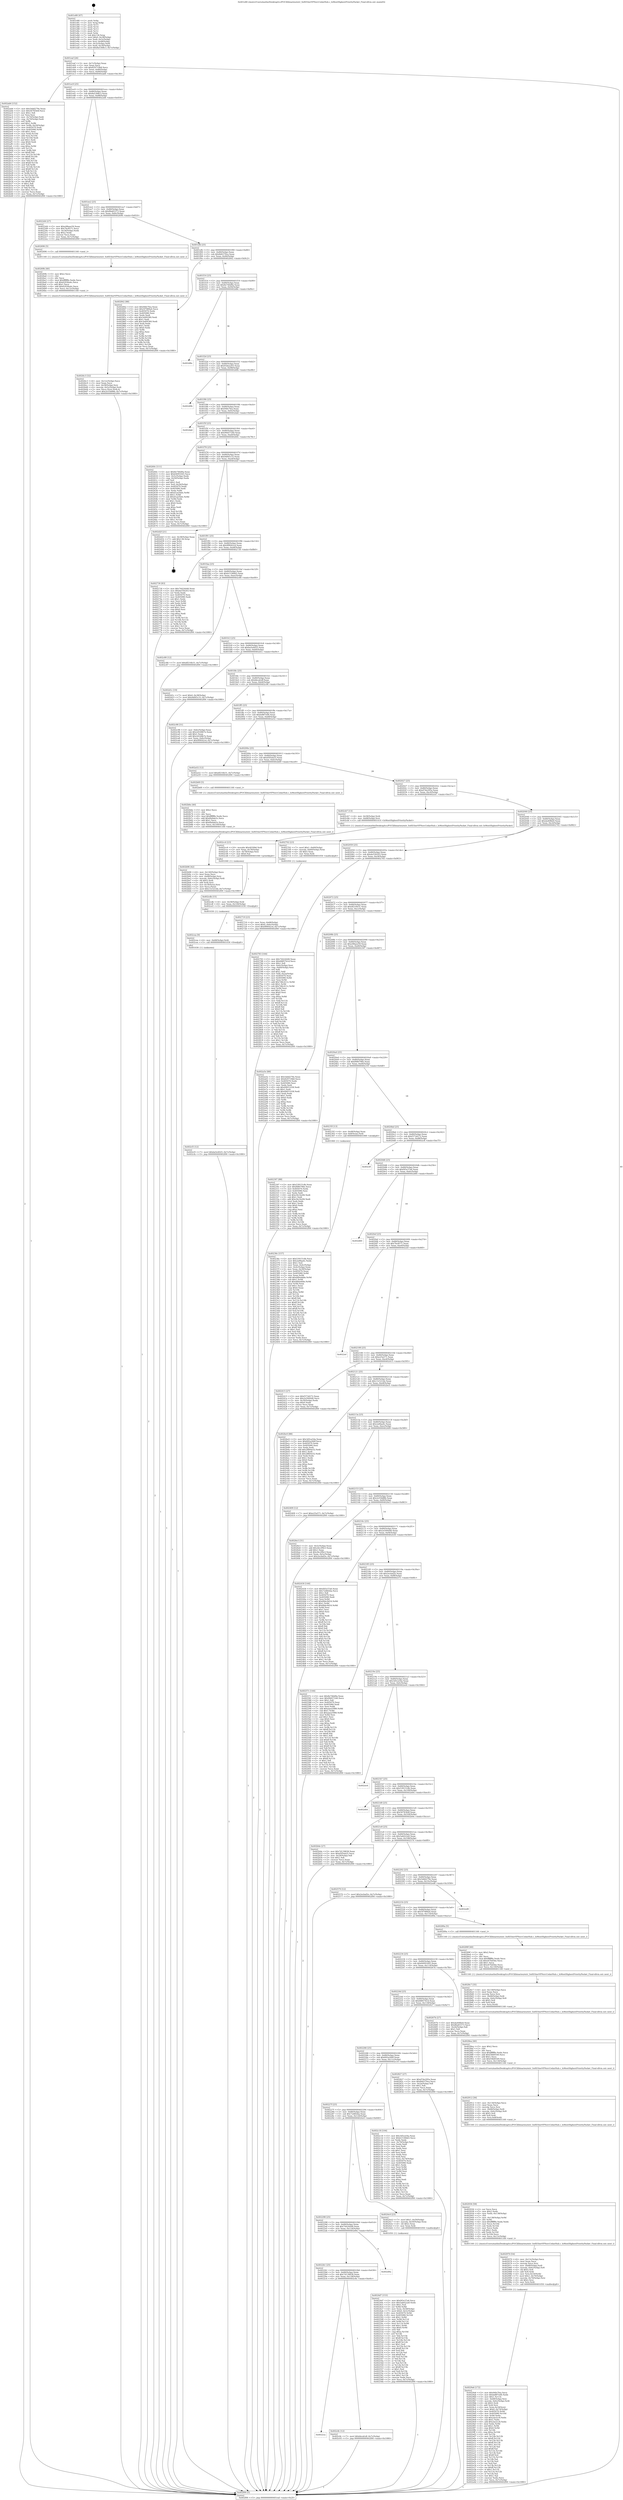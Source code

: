 digraph "0x401e80" {
  label = "0x401e80 (/mnt/c/Users/mathe/Desktop/tcc/POCII/binaries/extr_SoftEtherVPNsrcCedarHub.c_IsMostHighestPriorityPacket_Final-ollvm.out::main(0))"
  labelloc = "t"
  node[shape=record]

  Entry [label="",width=0.3,height=0.3,shape=circle,fillcolor=black,style=filled]
  "0x401eaf" [label="{
     0x401eaf [26]\l
     | [instrs]\l
     &nbsp;&nbsp;0x401eaf \<+3\>: mov -0x7c(%rbp),%eax\l
     &nbsp;&nbsp;0x401eb2 \<+2\>: mov %eax,%ecx\l
     &nbsp;&nbsp;0x401eb4 \<+6\>: sub $0x829719b8,%ecx\l
     &nbsp;&nbsp;0x401eba \<+3\>: mov %eax,-0x80(%rbp)\l
     &nbsp;&nbsp;0x401ebd \<+6\>: mov %ecx,-0x84(%rbp)\l
     &nbsp;&nbsp;0x401ec3 \<+6\>: je 0000000000402ab6 \<main+0xc36\>\l
  }"]
  "0x402ab6" [label="{
     0x402ab6 [152]\l
     | [instrs]\l
     &nbsp;&nbsp;0x402ab6 \<+5\>: mov $0x5ddd279e,%eax\l
     &nbsp;&nbsp;0x402abb \<+5\>: mov $0x56783b4f,%ecx\l
     &nbsp;&nbsp;0x402ac0 \<+2\>: mov $0x1,%dl\l
     &nbsp;&nbsp;0x402ac2 \<+2\>: xor %esi,%esi\l
     &nbsp;&nbsp;0x402ac4 \<+3\>: mov -0x74(%rbp),%edi\l
     &nbsp;&nbsp;0x402ac7 \<+3\>: cmp -0x70(%rbp),%edi\l
     &nbsp;&nbsp;0x402aca \<+4\>: setl %r8b\l
     &nbsp;&nbsp;0x402ace \<+4\>: and $0x1,%r8b\l
     &nbsp;&nbsp;0x402ad2 \<+4\>: mov %r8b,-0x29(%rbp)\l
     &nbsp;&nbsp;0x402ad6 \<+7\>: mov 0x405070,%edi\l
     &nbsp;&nbsp;0x402add \<+8\>: mov 0x405080,%r9d\l
     &nbsp;&nbsp;0x402ae5 \<+3\>: sub $0x1,%esi\l
     &nbsp;&nbsp;0x402ae8 \<+3\>: mov %edi,%r10d\l
     &nbsp;&nbsp;0x402aeb \<+3\>: add %esi,%r10d\l
     &nbsp;&nbsp;0x402aee \<+4\>: imul %r10d,%edi\l
     &nbsp;&nbsp;0x402af2 \<+3\>: and $0x1,%edi\l
     &nbsp;&nbsp;0x402af5 \<+3\>: cmp $0x0,%edi\l
     &nbsp;&nbsp;0x402af8 \<+4\>: sete %r8b\l
     &nbsp;&nbsp;0x402afc \<+4\>: cmp $0xa,%r9d\l
     &nbsp;&nbsp;0x402b00 \<+4\>: setl %r11b\l
     &nbsp;&nbsp;0x402b04 \<+3\>: mov %r8b,%bl\l
     &nbsp;&nbsp;0x402b07 \<+3\>: xor $0xff,%bl\l
     &nbsp;&nbsp;0x402b0a \<+3\>: mov %r11b,%r14b\l
     &nbsp;&nbsp;0x402b0d \<+4\>: xor $0xff,%r14b\l
     &nbsp;&nbsp;0x402b11 \<+3\>: xor $0x1,%dl\l
     &nbsp;&nbsp;0x402b14 \<+3\>: mov %bl,%r15b\l
     &nbsp;&nbsp;0x402b17 \<+4\>: and $0xff,%r15b\l
     &nbsp;&nbsp;0x402b1b \<+3\>: and %dl,%r8b\l
     &nbsp;&nbsp;0x402b1e \<+3\>: mov %r14b,%r12b\l
     &nbsp;&nbsp;0x402b21 \<+4\>: and $0xff,%r12b\l
     &nbsp;&nbsp;0x402b25 \<+3\>: and %dl,%r11b\l
     &nbsp;&nbsp;0x402b28 \<+3\>: or %r8b,%r15b\l
     &nbsp;&nbsp;0x402b2b \<+3\>: or %r11b,%r12b\l
     &nbsp;&nbsp;0x402b2e \<+3\>: xor %r12b,%r15b\l
     &nbsp;&nbsp;0x402b31 \<+3\>: or %r14b,%bl\l
     &nbsp;&nbsp;0x402b34 \<+3\>: xor $0xff,%bl\l
     &nbsp;&nbsp;0x402b37 \<+3\>: or $0x1,%dl\l
     &nbsp;&nbsp;0x402b3a \<+2\>: and %dl,%bl\l
     &nbsp;&nbsp;0x402b3c \<+3\>: or %bl,%r15b\l
     &nbsp;&nbsp;0x402b3f \<+4\>: test $0x1,%r15b\l
     &nbsp;&nbsp;0x402b43 \<+3\>: cmovne %ecx,%eax\l
     &nbsp;&nbsp;0x402b46 \<+3\>: mov %eax,-0x7c(%rbp)\l
     &nbsp;&nbsp;0x402b49 \<+5\>: jmp 0000000000402f00 \<main+0x1080\>\l
  }"]
  "0x401ec9" [label="{
     0x401ec9 [25]\l
     | [instrs]\l
     &nbsp;&nbsp;0x401ec9 \<+5\>: jmp 0000000000401ece \<main+0x4e\>\l
     &nbsp;&nbsp;0x401ece \<+3\>: mov -0x80(%rbp),%eax\l
     &nbsp;&nbsp;0x401ed1 \<+5\>: sub $0x8a5368c3,%eax\l
     &nbsp;&nbsp;0x401ed6 \<+6\>: mov %eax,-0x88(%rbp)\l
     &nbsp;&nbsp;0x401edc \<+6\>: je 00000000004022d4 \<main+0x454\>\l
  }"]
  Exit [label="",width=0.3,height=0.3,shape=circle,fillcolor=black,style=filled,peripheries=2]
  "0x4022d4" [label="{
     0x4022d4 [27]\l
     | [instrs]\l
     &nbsp;&nbsp;0x4022d4 \<+5\>: mov $0xe98aee59,%eax\l
     &nbsp;&nbsp;0x4022d9 \<+5\>: mov $0x7bc8571,%ecx\l
     &nbsp;&nbsp;0x4022de \<+3\>: mov -0x34(%rbp),%edx\l
     &nbsp;&nbsp;0x4022e1 \<+3\>: cmp $0x2,%edx\l
     &nbsp;&nbsp;0x4022e4 \<+3\>: cmovne %ecx,%eax\l
     &nbsp;&nbsp;0x4022e7 \<+3\>: mov %eax,-0x7c(%rbp)\l
     &nbsp;&nbsp;0x4022ea \<+5\>: jmp 0000000000402f00 \<main+0x1080\>\l
  }"]
  "0x401ee2" [label="{
     0x401ee2 [25]\l
     | [instrs]\l
     &nbsp;&nbsp;0x401ee2 \<+5\>: jmp 0000000000401ee7 \<main+0x67\>\l
     &nbsp;&nbsp;0x401ee7 \<+3\>: mov -0x80(%rbp),%eax\l
     &nbsp;&nbsp;0x401eea \<+5\>: sub $0x8ba83373,%eax\l
     &nbsp;&nbsp;0x401eef \<+6\>: mov %eax,-0x8c(%rbp)\l
     &nbsp;&nbsp;0x401ef5 \<+6\>: je 0000000000402696 \<main+0x816\>\l
  }"]
  "0x402f00" [label="{
     0x402f00 [5]\l
     | [instrs]\l
     &nbsp;&nbsp;0x402f00 \<+5\>: jmp 0000000000401eaf \<main+0x2f\>\l
  }"]
  "0x401e80" [label="{
     0x401e80 [47]\l
     | [instrs]\l
     &nbsp;&nbsp;0x401e80 \<+1\>: push %rbp\l
     &nbsp;&nbsp;0x401e81 \<+3\>: mov %rsp,%rbp\l
     &nbsp;&nbsp;0x401e84 \<+2\>: push %r15\l
     &nbsp;&nbsp;0x401e86 \<+2\>: push %r14\l
     &nbsp;&nbsp;0x401e88 \<+2\>: push %r13\l
     &nbsp;&nbsp;0x401e8a \<+2\>: push %r12\l
     &nbsp;&nbsp;0x401e8c \<+1\>: push %rbx\l
     &nbsp;&nbsp;0x401e8d \<+7\>: sub $0x138,%rsp\l
     &nbsp;&nbsp;0x401e94 \<+7\>: movl $0x0,-0x38(%rbp)\l
     &nbsp;&nbsp;0x401e9b \<+3\>: mov %edi,-0x3c(%rbp)\l
     &nbsp;&nbsp;0x401e9e \<+4\>: mov %rsi,-0x48(%rbp)\l
     &nbsp;&nbsp;0x401ea2 \<+3\>: mov -0x3c(%rbp),%edi\l
     &nbsp;&nbsp;0x401ea5 \<+3\>: mov %edi,-0x34(%rbp)\l
     &nbsp;&nbsp;0x401ea8 \<+7\>: movl $0x8a5368c3,-0x7c(%rbp)\l
  }"]
  "0x402cf3" [label="{
     0x402cf3 [12]\l
     | [instrs]\l
     &nbsp;&nbsp;0x402cf3 \<+7\>: movl $0xba5e4025,-0x7c(%rbp)\l
     &nbsp;&nbsp;0x402cfa \<+5\>: jmp 0000000000402f00 \<main+0x1080\>\l
  }"]
  "0x402696" [label="{
     0x402696 [5]\l
     | [instrs]\l
     &nbsp;&nbsp;0x402696 \<+5\>: call 0000000000401160 \<next_i\>\l
     | [calls]\l
     &nbsp;&nbsp;0x401160 \{1\} (/mnt/c/Users/mathe/Desktop/tcc/POCII/binaries/extr_SoftEtherVPNsrcCedarHub.c_IsMostHighestPriorityPacket_Final-ollvm.out::next_i)\l
  }"]
  "0x401efb" [label="{
     0x401efb [25]\l
     | [instrs]\l
     &nbsp;&nbsp;0x401efb \<+5\>: jmp 0000000000401f00 \<main+0x80\>\l
     &nbsp;&nbsp;0x401f00 \<+3\>: mov -0x80(%rbp),%eax\l
     &nbsp;&nbsp;0x401f03 \<+5\>: sub $0x8d4379ca,%eax\l
     &nbsp;&nbsp;0x401f08 \<+6\>: mov %eax,-0x90(%rbp)\l
     &nbsp;&nbsp;0x401f0e \<+6\>: je 0000000000402842 \<main+0x9c2\>\l
  }"]
  "0x402cea" [label="{
     0x402cea [9]\l
     | [instrs]\l
     &nbsp;&nbsp;0x402cea \<+4\>: mov -0x68(%rbp),%rdi\l
     &nbsp;&nbsp;0x402cee \<+5\>: call 0000000000401030 \<free@plt\>\l
     | [calls]\l
     &nbsp;&nbsp;0x401030 \{1\} (unknown)\l
  }"]
  "0x402842" [label="{
     0x402842 [88]\l
     | [instrs]\l
     &nbsp;&nbsp;0x402842 \<+5\>: mov $0x94fe7fea,%eax\l
     &nbsp;&nbsp;0x402847 \<+5\>: mov $0x5f7989a4,%ecx\l
     &nbsp;&nbsp;0x40284c \<+7\>: mov 0x405070,%edx\l
     &nbsp;&nbsp;0x402853 \<+7\>: mov 0x405080,%esi\l
     &nbsp;&nbsp;0x40285a \<+2\>: mov %edx,%edi\l
     &nbsp;&nbsp;0x40285c \<+6\>: sub $0x3e6f4360,%edi\l
     &nbsp;&nbsp;0x402862 \<+3\>: sub $0x1,%edi\l
     &nbsp;&nbsp;0x402865 \<+6\>: add $0x3e6f4360,%edi\l
     &nbsp;&nbsp;0x40286b \<+3\>: imul %edi,%edx\l
     &nbsp;&nbsp;0x40286e \<+3\>: and $0x1,%edx\l
     &nbsp;&nbsp;0x402871 \<+3\>: cmp $0x0,%edx\l
     &nbsp;&nbsp;0x402874 \<+4\>: sete %r8b\l
     &nbsp;&nbsp;0x402878 \<+3\>: cmp $0xa,%esi\l
     &nbsp;&nbsp;0x40287b \<+4\>: setl %r9b\l
     &nbsp;&nbsp;0x40287f \<+3\>: mov %r8b,%r10b\l
     &nbsp;&nbsp;0x402882 \<+3\>: and %r9b,%r10b\l
     &nbsp;&nbsp;0x402885 \<+3\>: xor %r9b,%r8b\l
     &nbsp;&nbsp;0x402888 \<+3\>: or %r8b,%r10b\l
     &nbsp;&nbsp;0x40288b \<+4\>: test $0x1,%r10b\l
     &nbsp;&nbsp;0x40288f \<+3\>: cmovne %ecx,%eax\l
     &nbsp;&nbsp;0x402892 \<+3\>: mov %eax,-0x7c(%rbp)\l
     &nbsp;&nbsp;0x402895 \<+5\>: jmp 0000000000402f00 \<main+0x1080\>\l
  }"]
  "0x401f14" [label="{
     0x401f14 [25]\l
     | [instrs]\l
     &nbsp;&nbsp;0x401f14 \<+5\>: jmp 0000000000401f19 \<main+0x99\>\l
     &nbsp;&nbsp;0x401f19 \<+3\>: mov -0x80(%rbp),%eax\l
     &nbsp;&nbsp;0x401f1c \<+5\>: sub $0x8e746d9a,%eax\l
     &nbsp;&nbsp;0x401f21 \<+6\>: mov %eax,-0x94(%rbp)\l
     &nbsp;&nbsp;0x401f27 \<+6\>: je 0000000000402d8e \<main+0xf0e\>\l
  }"]
  "0x402cdb" [label="{
     0x402cdb [15]\l
     | [instrs]\l
     &nbsp;&nbsp;0x402cdb \<+4\>: mov -0x58(%rbp),%rdi\l
     &nbsp;&nbsp;0x402cdf \<+6\>: mov %eax,-0x144(%rbp)\l
     &nbsp;&nbsp;0x402ce5 \<+5\>: call 0000000000401030 \<free@plt\>\l
     | [calls]\l
     &nbsp;&nbsp;0x401030 \{1\} (unknown)\l
  }"]
  "0x402d8e" [label="{
     0x402d8e\l
  }", style=dashed]
  "0x401f2d" [label="{
     0x401f2d [25]\l
     | [instrs]\l
     &nbsp;&nbsp;0x401f2d \<+5\>: jmp 0000000000401f32 \<main+0xb2\>\l
     &nbsp;&nbsp;0x401f32 \<+3\>: mov -0x80(%rbp),%eax\l
     &nbsp;&nbsp;0x401f35 \<+5\>: sub $0x93dea203,%eax\l
     &nbsp;&nbsp;0x401f3a \<+6\>: mov %eax,-0x98(%rbp)\l
     &nbsp;&nbsp;0x401f40 \<+6\>: je 0000000000402d0b \<main+0xe8b\>\l
  }"]
  "0x402cc4" [label="{
     0x402cc4 [23]\l
     | [instrs]\l
     &nbsp;&nbsp;0x402cc4 \<+10\>: movabs $0x4030b6,%rdi\l
     &nbsp;&nbsp;0x402cce \<+3\>: mov %eax,-0x78(%rbp)\l
     &nbsp;&nbsp;0x402cd1 \<+3\>: mov -0x78(%rbp),%esi\l
     &nbsp;&nbsp;0x402cd4 \<+2\>: mov $0x0,%al\l
     &nbsp;&nbsp;0x402cd6 \<+5\>: call 0000000000401040 \<printf@plt\>\l
     | [calls]\l
     &nbsp;&nbsp;0x401040 \{1\} (unknown)\l
  }"]
  "0x402d0b" [label="{
     0x402d0b\l
  }", style=dashed]
  "0x401f46" [label="{
     0x401f46 [25]\l
     | [instrs]\l
     &nbsp;&nbsp;0x401f46 \<+5\>: jmp 0000000000401f4b \<main+0xcb\>\l
     &nbsp;&nbsp;0x401f4b \<+3\>: mov -0x80(%rbp),%eax\l
     &nbsp;&nbsp;0x401f4e \<+5\>: sub $0x94fe7fea,%eax\l
     &nbsp;&nbsp;0x401f53 \<+6\>: mov %eax,-0x9c(%rbp)\l
     &nbsp;&nbsp;0x401f59 \<+6\>: je 0000000000402da6 \<main+0xf26\>\l
  }"]
  "0x4022ca" [label="{
     0x4022ca\l
  }", style=dashed]
  "0x402da6" [label="{
     0x402da6\l
  }", style=dashed]
  "0x401f5f" [label="{
     0x401f5f [25]\l
     | [instrs]\l
     &nbsp;&nbsp;0x401f5f \<+5\>: jmp 0000000000401f64 \<main+0xe4\>\l
     &nbsp;&nbsp;0x401f64 \<+3\>: mov -0x80(%rbp),%eax\l
     &nbsp;&nbsp;0x401f67 \<+5\>: sub $0x99d57240,%eax\l
     &nbsp;&nbsp;0x401f6c \<+6\>: mov %eax,-0xa0(%rbp)\l
     &nbsp;&nbsp;0x401f72 \<+6\>: je 000000000040260c \<main+0x78c\>\l
  }"]
  "0x402c8c" [label="{
     0x402c8c [12]\l
     | [instrs]\l
     &nbsp;&nbsp;0x402c8c \<+7\>: movl $0xbbcafcdf,-0x7c(%rbp)\l
     &nbsp;&nbsp;0x402c93 \<+5\>: jmp 0000000000402f00 \<main+0x1080\>\l
  }"]
  "0x40260c" [label="{
     0x40260c [111]\l
     | [instrs]\l
     &nbsp;&nbsp;0x40260c \<+5\>: mov $0x8e746d9a,%eax\l
     &nbsp;&nbsp;0x402611 \<+5\>: mov $0x64091645,%ecx\l
     &nbsp;&nbsp;0x402616 \<+3\>: mov -0x5c(%rbp),%edx\l
     &nbsp;&nbsp;0x402619 \<+3\>: cmp -0x50(%rbp),%edx\l
     &nbsp;&nbsp;0x40261c \<+4\>: setl %sil\l
     &nbsp;&nbsp;0x402620 \<+4\>: and $0x1,%sil\l
     &nbsp;&nbsp;0x402624 \<+4\>: mov %sil,-0x2b(%rbp)\l
     &nbsp;&nbsp;0x402628 \<+7\>: mov 0x405070,%edx\l
     &nbsp;&nbsp;0x40262f \<+7\>: mov 0x405080,%edi\l
     &nbsp;&nbsp;0x402636 \<+3\>: mov %edx,%r8d\l
     &nbsp;&nbsp;0x402639 \<+7\>: add $0xd1aa5bdc,%r8d\l
     &nbsp;&nbsp;0x402640 \<+4\>: sub $0x1,%r8d\l
     &nbsp;&nbsp;0x402644 \<+7\>: sub $0xd1aa5bdc,%r8d\l
     &nbsp;&nbsp;0x40264b \<+4\>: imul %r8d,%edx\l
     &nbsp;&nbsp;0x40264f \<+3\>: and $0x1,%edx\l
     &nbsp;&nbsp;0x402652 \<+3\>: cmp $0x0,%edx\l
     &nbsp;&nbsp;0x402655 \<+4\>: sete %sil\l
     &nbsp;&nbsp;0x402659 \<+3\>: cmp $0xa,%edi\l
     &nbsp;&nbsp;0x40265c \<+4\>: setl %r9b\l
     &nbsp;&nbsp;0x402660 \<+3\>: mov %sil,%r10b\l
     &nbsp;&nbsp;0x402663 \<+3\>: and %r9b,%r10b\l
     &nbsp;&nbsp;0x402666 \<+3\>: xor %r9b,%sil\l
     &nbsp;&nbsp;0x402669 \<+3\>: or %sil,%r10b\l
     &nbsp;&nbsp;0x40266c \<+4\>: test $0x1,%r10b\l
     &nbsp;&nbsp;0x402670 \<+3\>: cmovne %ecx,%eax\l
     &nbsp;&nbsp;0x402673 \<+3\>: mov %eax,-0x7c(%rbp)\l
     &nbsp;&nbsp;0x402676 \<+5\>: jmp 0000000000402f00 \<main+0x1080\>\l
  }"]
  "0x401f78" [label="{
     0x401f78 [25]\l
     | [instrs]\l
     &nbsp;&nbsp;0x401f78 \<+5\>: jmp 0000000000401f7d \<main+0xfd\>\l
     &nbsp;&nbsp;0x401f7d \<+3\>: mov -0x80(%rbp),%eax\l
     &nbsp;&nbsp;0x401f80 \<+5\>: sub $0x9df45c33,%eax\l
     &nbsp;&nbsp;0x401f85 \<+6\>: mov %eax,-0xa4(%rbp)\l
     &nbsp;&nbsp;0x401f8b \<+6\>: je 0000000000402d2f \<main+0xeaf\>\l
  }"]
  "0x4022b1" [label="{
     0x4022b1 [25]\l
     | [instrs]\l
     &nbsp;&nbsp;0x4022b1 \<+5\>: jmp 00000000004022b6 \<main+0x436\>\l
     &nbsp;&nbsp;0x4022b6 \<+3\>: mov -0x80(%rbp),%eax\l
     &nbsp;&nbsp;0x4022b9 \<+5\>: sub $0x7d139838,%eax\l
     &nbsp;&nbsp;0x4022be \<+6\>: mov %eax,-0x128(%rbp)\l
     &nbsp;&nbsp;0x4022c4 \<+6\>: je 0000000000402c8c \<main+0xe0c\>\l
  }"]
  "0x402d2f" [label="{
     0x402d2f [21]\l
     | [instrs]\l
     &nbsp;&nbsp;0x402d2f \<+3\>: mov -0x38(%rbp),%eax\l
     &nbsp;&nbsp;0x402d32 \<+7\>: add $0x138,%rsp\l
     &nbsp;&nbsp;0x402d39 \<+1\>: pop %rbx\l
     &nbsp;&nbsp;0x402d3a \<+2\>: pop %r12\l
     &nbsp;&nbsp;0x402d3c \<+2\>: pop %r13\l
     &nbsp;&nbsp;0x402d3e \<+2\>: pop %r14\l
     &nbsp;&nbsp;0x402d40 \<+2\>: pop %r15\l
     &nbsp;&nbsp;0x402d42 \<+1\>: pop %rbp\l
     &nbsp;&nbsp;0x402d43 \<+1\>: ret\l
  }"]
  "0x401f91" [label="{
     0x401f91 [25]\l
     | [instrs]\l
     &nbsp;&nbsp;0x401f91 \<+5\>: jmp 0000000000401f96 \<main+0x116\>\l
     &nbsp;&nbsp;0x401f96 \<+3\>: mov -0x80(%rbp),%eax\l
     &nbsp;&nbsp;0x401f99 \<+5\>: sub $0x9f9042cd,%eax\l
     &nbsp;&nbsp;0x401f9e \<+6\>: mov %eax,-0xa8(%rbp)\l
     &nbsp;&nbsp;0x401fa4 \<+6\>: je 0000000000402730 \<main+0x8b0\>\l
  }"]
  "0x402d9a" [label="{
     0x402d9a\l
  }", style=dashed]
  "0x402730" [label="{
     0x402730 [83]\l
     | [instrs]\l
     &nbsp;&nbsp;0x402730 \<+5\>: mov $0x74424448,%eax\l
     &nbsp;&nbsp;0x402735 \<+5\>: mov $0xde556203,%ecx\l
     &nbsp;&nbsp;0x40273a \<+2\>: xor %edx,%edx\l
     &nbsp;&nbsp;0x40273c \<+7\>: mov 0x405070,%esi\l
     &nbsp;&nbsp;0x402743 \<+7\>: mov 0x405080,%edi\l
     &nbsp;&nbsp;0x40274a \<+3\>: sub $0x1,%edx\l
     &nbsp;&nbsp;0x40274d \<+3\>: mov %esi,%r8d\l
     &nbsp;&nbsp;0x402750 \<+3\>: add %edx,%r8d\l
     &nbsp;&nbsp;0x402753 \<+4\>: imul %r8d,%esi\l
     &nbsp;&nbsp;0x402757 \<+3\>: and $0x1,%esi\l
     &nbsp;&nbsp;0x40275a \<+3\>: cmp $0x0,%esi\l
     &nbsp;&nbsp;0x40275d \<+4\>: sete %r9b\l
     &nbsp;&nbsp;0x402761 \<+3\>: cmp $0xa,%edi\l
     &nbsp;&nbsp;0x402764 \<+4\>: setl %r10b\l
     &nbsp;&nbsp;0x402768 \<+3\>: mov %r9b,%r11b\l
     &nbsp;&nbsp;0x40276b \<+3\>: and %r10b,%r11b\l
     &nbsp;&nbsp;0x40276e \<+3\>: xor %r10b,%r9b\l
     &nbsp;&nbsp;0x402771 \<+3\>: or %r9b,%r11b\l
     &nbsp;&nbsp;0x402774 \<+4\>: test $0x1,%r11b\l
     &nbsp;&nbsp;0x402778 \<+3\>: cmovne %ecx,%eax\l
     &nbsp;&nbsp;0x40277b \<+3\>: mov %eax,-0x7c(%rbp)\l
     &nbsp;&nbsp;0x40277e \<+5\>: jmp 0000000000402f00 \<main+0x1080\>\l
  }"]
  "0x401faa" [label="{
     0x401faa [25]\l
     | [instrs]\l
     &nbsp;&nbsp;0x401faa \<+5\>: jmp 0000000000401faf \<main+0x12f\>\l
     &nbsp;&nbsp;0x401faf \<+3\>: mov -0x80(%rbp),%eax\l
     &nbsp;&nbsp;0x401fb2 \<+5\>: sub $0xb1536bb5,%eax\l
     &nbsp;&nbsp;0x401fb7 \<+6\>: mov %eax,-0xac(%rbp)\l
     &nbsp;&nbsp;0x401fbd \<+6\>: je 0000000000402c80 \<main+0xe00\>\l
  }"]
  "0x402b96" [label="{
     0x402b96 [42]\l
     | [instrs]\l
     &nbsp;&nbsp;0x402b96 \<+6\>: mov -0x140(%rbp),%ecx\l
     &nbsp;&nbsp;0x402b9c \<+3\>: imul %eax,%ecx\l
     &nbsp;&nbsp;0x402b9f \<+4\>: mov -0x68(%rbp),%rsi\l
     &nbsp;&nbsp;0x402ba3 \<+4\>: movslq -0x6c(%rbp),%rdi\l
     &nbsp;&nbsp;0x402ba7 \<+4\>: shl $0x5,%rdi\l
     &nbsp;&nbsp;0x402bab \<+3\>: add %rdi,%rsi\l
     &nbsp;&nbsp;0x402bae \<+4\>: mov 0x18(%rsi),%rsi\l
     &nbsp;&nbsp;0x402bb2 \<+2\>: mov %ecx,(%rsi)\l
     &nbsp;&nbsp;0x402bb4 \<+7\>: movl $0x13c521de,-0x7c(%rbp)\l
     &nbsp;&nbsp;0x402bbb \<+5\>: jmp 0000000000402f00 \<main+0x1080\>\l
  }"]
  "0x402c80" [label="{
     0x402c80 [12]\l
     | [instrs]\l
     &nbsp;&nbsp;0x402c80 \<+7\>: movl $0xdf216b31,-0x7c(%rbp)\l
     &nbsp;&nbsp;0x402c87 \<+5\>: jmp 0000000000402f00 \<main+0x1080\>\l
  }"]
  "0x401fc3" [label="{
     0x401fc3 [25]\l
     | [instrs]\l
     &nbsp;&nbsp;0x401fc3 \<+5\>: jmp 0000000000401fc8 \<main+0x148\>\l
     &nbsp;&nbsp;0x401fc8 \<+3\>: mov -0x80(%rbp),%eax\l
     &nbsp;&nbsp;0x401fcb \<+5\>: sub $0xba5e4025,%eax\l
     &nbsp;&nbsp;0x401fd0 \<+6\>: mov %eax,-0xb0(%rbp)\l
     &nbsp;&nbsp;0x401fd6 \<+6\>: je 0000000000402d1c \<main+0xe9c\>\l
  }"]
  "0x402b6e" [label="{
     0x402b6e [40]\l
     | [instrs]\l
     &nbsp;&nbsp;0x402b6e \<+5\>: mov $0x2,%ecx\l
     &nbsp;&nbsp;0x402b73 \<+1\>: cltd\l
     &nbsp;&nbsp;0x402b74 \<+2\>: idiv %ecx\l
     &nbsp;&nbsp;0x402b76 \<+6\>: imul $0xfffffffe,%edx,%ecx\l
     &nbsp;&nbsp;0x402b7c \<+6\>: add $0x6fa9ab3c,%ecx\l
     &nbsp;&nbsp;0x402b82 \<+3\>: add $0x1,%ecx\l
     &nbsp;&nbsp;0x402b85 \<+6\>: sub $0x6fa9ab3c,%ecx\l
     &nbsp;&nbsp;0x402b8b \<+6\>: mov %ecx,-0x140(%rbp)\l
     &nbsp;&nbsp;0x402b91 \<+5\>: call 0000000000401160 \<next_i\>\l
     | [calls]\l
     &nbsp;&nbsp;0x401160 \{1\} (/mnt/c/Users/mathe/Desktop/tcc/POCII/binaries/extr_SoftEtherVPNsrcCedarHub.c_IsMostHighestPriorityPacket_Final-ollvm.out::next_i)\l
  }"]
  "0x402d1c" [label="{
     0x402d1c [19]\l
     | [instrs]\l
     &nbsp;&nbsp;0x402d1c \<+7\>: movl $0x0,-0x38(%rbp)\l
     &nbsp;&nbsp;0x402d23 \<+7\>: movl $0x9df45c33,-0x7c(%rbp)\l
     &nbsp;&nbsp;0x402d2a \<+5\>: jmp 0000000000402f00 \<main+0x1080\>\l
  }"]
  "0x401fdc" [label="{
     0x401fdc [25]\l
     | [instrs]\l
     &nbsp;&nbsp;0x401fdc \<+5\>: jmp 0000000000401fe1 \<main+0x161\>\l
     &nbsp;&nbsp;0x401fe1 \<+3\>: mov -0x80(%rbp),%eax\l
     &nbsp;&nbsp;0x401fe4 \<+5\>: sub $0xbbcafcdf,%eax\l
     &nbsp;&nbsp;0x401fe9 \<+6\>: mov %eax,-0xb4(%rbp)\l
     &nbsp;&nbsp;0x401fef \<+6\>: je 0000000000402c98 \<main+0xe18\>\l
  }"]
  "0x4029a6" [label="{
     0x4029a6 [172]\l
     | [instrs]\l
     &nbsp;&nbsp;0x4029a6 \<+5\>: mov $0x94fe7fea,%ecx\l
     &nbsp;&nbsp;0x4029ab \<+5\>: mov $0xbd8f7e06,%edx\l
     &nbsp;&nbsp;0x4029b0 \<+3\>: mov $0x1,%r11b\l
     &nbsp;&nbsp;0x4029b3 \<+4\>: mov -0x68(%rbp),%rsi\l
     &nbsp;&nbsp;0x4029b7 \<+4\>: movslq -0x6c(%rbp),%rdi\l
     &nbsp;&nbsp;0x4029bb \<+4\>: shl $0x5,%rdi\l
     &nbsp;&nbsp;0x4029bf \<+3\>: add %rdi,%rsi\l
     &nbsp;&nbsp;0x4029c2 \<+4\>: mov %rax,0x18(%rsi)\l
     &nbsp;&nbsp;0x4029c6 \<+7\>: movl $0x0,-0x74(%rbp)\l
     &nbsp;&nbsp;0x4029cd \<+8\>: mov 0x405070,%r9d\l
     &nbsp;&nbsp;0x4029d5 \<+8\>: mov 0x405080,%r10d\l
     &nbsp;&nbsp;0x4029dd \<+3\>: mov %r9d,%ebx\l
     &nbsp;&nbsp;0x4029e0 \<+6\>: sub $0x2ae2cc8,%ebx\l
     &nbsp;&nbsp;0x4029e6 \<+3\>: sub $0x1,%ebx\l
     &nbsp;&nbsp;0x4029e9 \<+6\>: add $0x2ae2cc8,%ebx\l
     &nbsp;&nbsp;0x4029ef \<+4\>: imul %ebx,%r9d\l
     &nbsp;&nbsp;0x4029f3 \<+4\>: and $0x1,%r9d\l
     &nbsp;&nbsp;0x4029f7 \<+4\>: cmp $0x0,%r9d\l
     &nbsp;&nbsp;0x4029fb \<+4\>: sete %r14b\l
     &nbsp;&nbsp;0x4029ff \<+4\>: cmp $0xa,%r10d\l
     &nbsp;&nbsp;0x402a03 \<+4\>: setl %r15b\l
     &nbsp;&nbsp;0x402a07 \<+3\>: mov %r14b,%r12b\l
     &nbsp;&nbsp;0x402a0a \<+4\>: xor $0xff,%r12b\l
     &nbsp;&nbsp;0x402a0e \<+3\>: mov %r15b,%r13b\l
     &nbsp;&nbsp;0x402a11 \<+4\>: xor $0xff,%r13b\l
     &nbsp;&nbsp;0x402a15 \<+4\>: xor $0x1,%r11b\l
     &nbsp;&nbsp;0x402a19 \<+3\>: mov %r12b,%al\l
     &nbsp;&nbsp;0x402a1c \<+2\>: and $0xff,%al\l
     &nbsp;&nbsp;0x402a1e \<+3\>: and %r11b,%r14b\l
     &nbsp;&nbsp;0x402a21 \<+3\>: mov %r13b,%sil\l
     &nbsp;&nbsp;0x402a24 \<+4\>: and $0xff,%sil\l
     &nbsp;&nbsp;0x402a28 \<+3\>: and %r11b,%r15b\l
     &nbsp;&nbsp;0x402a2b \<+3\>: or %r14b,%al\l
     &nbsp;&nbsp;0x402a2e \<+3\>: or %r15b,%sil\l
     &nbsp;&nbsp;0x402a31 \<+3\>: xor %sil,%al\l
     &nbsp;&nbsp;0x402a34 \<+3\>: or %r13b,%r12b\l
     &nbsp;&nbsp;0x402a37 \<+4\>: xor $0xff,%r12b\l
     &nbsp;&nbsp;0x402a3b \<+4\>: or $0x1,%r11b\l
     &nbsp;&nbsp;0x402a3f \<+3\>: and %r11b,%r12b\l
     &nbsp;&nbsp;0x402a42 \<+3\>: or %r12b,%al\l
     &nbsp;&nbsp;0x402a45 \<+2\>: test $0x1,%al\l
     &nbsp;&nbsp;0x402a47 \<+3\>: cmovne %edx,%ecx\l
     &nbsp;&nbsp;0x402a4a \<+3\>: mov %ecx,-0x7c(%rbp)\l
     &nbsp;&nbsp;0x402a4d \<+5\>: jmp 0000000000402f00 \<main+0x1080\>\l
  }"]
  "0x402c98" [label="{
     0x402c98 [31]\l
     | [instrs]\l
     &nbsp;&nbsp;0x402c98 \<+3\>: mov -0x6c(%rbp),%eax\l
     &nbsp;&nbsp;0x402c9b \<+5\>: sub $0x2d168b7e,%eax\l
     &nbsp;&nbsp;0x402ca0 \<+3\>: add $0x1,%eax\l
     &nbsp;&nbsp;0x402ca3 \<+5\>: add $0x2d168b7e,%eax\l
     &nbsp;&nbsp;0x402ca8 \<+3\>: mov %eax,-0x6c(%rbp)\l
     &nbsp;&nbsp;0x402cab \<+7\>: movl $0x9f9042cd,-0x7c(%rbp)\l
     &nbsp;&nbsp;0x402cb2 \<+5\>: jmp 0000000000402f00 \<main+0x1080\>\l
  }"]
  "0x401ff5" [label="{
     0x401ff5 [25]\l
     | [instrs]\l
     &nbsp;&nbsp;0x401ff5 \<+5\>: jmp 0000000000401ffa \<main+0x17a\>\l
     &nbsp;&nbsp;0x401ffa \<+3\>: mov -0x80(%rbp),%eax\l
     &nbsp;&nbsp;0x401ffd \<+5\>: sub $0xbd8f7e06,%eax\l
     &nbsp;&nbsp;0x402002 \<+6\>: mov %eax,-0xb8(%rbp)\l
     &nbsp;&nbsp;0x402008 \<+6\>: je 0000000000402a52 \<main+0xbd2\>\l
  }"]
  "0x402970" [label="{
     0x402970 [54]\l
     | [instrs]\l
     &nbsp;&nbsp;0x402970 \<+6\>: mov -0x13c(%rbp),%ecx\l
     &nbsp;&nbsp;0x402976 \<+3\>: imul %eax,%ecx\l
     &nbsp;&nbsp;0x402979 \<+3\>: movslq %ecx,%rsi\l
     &nbsp;&nbsp;0x40297c \<+4\>: mov -0x68(%rbp),%rdi\l
     &nbsp;&nbsp;0x402980 \<+4\>: movslq -0x6c(%rbp),%r8\l
     &nbsp;&nbsp;0x402984 \<+4\>: shl $0x5,%r8\l
     &nbsp;&nbsp;0x402988 \<+3\>: add %r8,%rdi\l
     &nbsp;&nbsp;0x40298b \<+4\>: mov %rsi,0x10(%rdi)\l
     &nbsp;&nbsp;0x40298f \<+7\>: movl $0x1,-0x70(%rbp)\l
     &nbsp;&nbsp;0x402996 \<+4\>: movslq -0x70(%rbp),%rsi\l
     &nbsp;&nbsp;0x40299a \<+4\>: shl $0x2,%rsi\l
     &nbsp;&nbsp;0x40299e \<+3\>: mov %rsi,%rdi\l
     &nbsp;&nbsp;0x4029a1 \<+5\>: call 0000000000401050 \<malloc@plt\>\l
     | [calls]\l
     &nbsp;&nbsp;0x401050 \{1\} (unknown)\l
  }"]
  "0x402a52" [label="{
     0x402a52 [12]\l
     | [instrs]\l
     &nbsp;&nbsp;0x402a52 \<+7\>: movl $0xdf216b31,-0x7c(%rbp)\l
     &nbsp;&nbsp;0x402a59 \<+5\>: jmp 0000000000402f00 \<main+0x1080\>\l
  }"]
  "0x40200e" [label="{
     0x40200e [25]\l
     | [instrs]\l
     &nbsp;&nbsp;0x40200e \<+5\>: jmp 0000000000402013 \<main+0x193\>\l
     &nbsp;&nbsp;0x402013 \<+3\>: mov -0x80(%rbp),%eax\l
     &nbsp;&nbsp;0x402016 \<+5\>: sub $0xd5f5eb25,%eax\l
     &nbsp;&nbsp;0x40201b \<+6\>: mov %eax,-0xbc(%rbp)\l
     &nbsp;&nbsp;0x402021 \<+6\>: je 0000000000402b69 \<main+0xce9\>\l
  }"]
  "0x402936" [label="{
     0x402936 [58]\l
     | [instrs]\l
     &nbsp;&nbsp;0x402936 \<+2\>: xor %ecx,%ecx\l
     &nbsp;&nbsp;0x402938 \<+5\>: mov $0x2,%edx\l
     &nbsp;&nbsp;0x40293d \<+6\>: mov %edx,-0x138(%rbp)\l
     &nbsp;&nbsp;0x402943 \<+1\>: cltd\l
     &nbsp;&nbsp;0x402944 \<+7\>: mov -0x138(%rbp),%r9d\l
     &nbsp;&nbsp;0x40294b \<+3\>: idiv %r9d\l
     &nbsp;&nbsp;0x40294e \<+6\>: imul $0xfffffffe,%edx,%edx\l
     &nbsp;&nbsp;0x402954 \<+3\>: mov %ecx,%r10d\l
     &nbsp;&nbsp;0x402957 \<+3\>: sub %edx,%r10d\l
     &nbsp;&nbsp;0x40295a \<+2\>: mov %ecx,%edx\l
     &nbsp;&nbsp;0x40295c \<+3\>: sub $0x1,%edx\l
     &nbsp;&nbsp;0x40295f \<+3\>: add %edx,%r10d\l
     &nbsp;&nbsp;0x402962 \<+3\>: sub %r10d,%ecx\l
     &nbsp;&nbsp;0x402965 \<+6\>: mov %ecx,-0x13c(%rbp)\l
     &nbsp;&nbsp;0x40296b \<+5\>: call 0000000000401160 \<next_i\>\l
     | [calls]\l
     &nbsp;&nbsp;0x401160 \{1\} (/mnt/c/Users/mathe/Desktop/tcc/POCII/binaries/extr_SoftEtherVPNsrcCedarHub.c_IsMostHighestPriorityPacket_Final-ollvm.out::next_i)\l
  }"]
  "0x402b69" [label="{
     0x402b69 [5]\l
     | [instrs]\l
     &nbsp;&nbsp;0x402b69 \<+5\>: call 0000000000401160 \<next_i\>\l
     | [calls]\l
     &nbsp;&nbsp;0x401160 \{1\} (/mnt/c/Users/mathe/Desktop/tcc/POCII/binaries/extr_SoftEtherVPNsrcCedarHub.c_IsMostHighestPriorityPacket_Final-ollvm.out::next_i)\l
  }"]
  "0x402027" [label="{
     0x402027 [25]\l
     | [instrs]\l
     &nbsp;&nbsp;0x402027 \<+5\>: jmp 000000000040202c \<main+0x1ac\>\l
     &nbsp;&nbsp;0x40202c \<+3\>: mov -0x80(%rbp),%eax\l
     &nbsp;&nbsp;0x40202f \<+5\>: sub $0xd7de295a,%eax\l
     &nbsp;&nbsp;0x402034 \<+6\>: mov %eax,-0xc0(%rbp)\l
     &nbsp;&nbsp;0x40203a \<+6\>: je 0000000000402cb7 \<main+0xe37\>\l
  }"]
  "0x402912" [label="{
     0x402912 [36]\l
     | [instrs]\l
     &nbsp;&nbsp;0x402912 \<+6\>: mov -0x134(%rbp),%ecx\l
     &nbsp;&nbsp;0x402918 \<+3\>: imul %eax,%ecx\l
     &nbsp;&nbsp;0x40291b \<+3\>: movslq %ecx,%rsi\l
     &nbsp;&nbsp;0x40291e \<+4\>: mov -0x68(%rbp),%rdi\l
     &nbsp;&nbsp;0x402922 \<+4\>: movslq -0x6c(%rbp),%r8\l
     &nbsp;&nbsp;0x402926 \<+4\>: shl $0x5,%r8\l
     &nbsp;&nbsp;0x40292a \<+3\>: add %r8,%rdi\l
     &nbsp;&nbsp;0x40292d \<+4\>: mov %rsi,0x8(%rdi)\l
     &nbsp;&nbsp;0x402931 \<+5\>: call 0000000000401160 \<next_i\>\l
     | [calls]\l
     &nbsp;&nbsp;0x401160 \{1\} (/mnt/c/Users/mathe/Desktop/tcc/POCII/binaries/extr_SoftEtherVPNsrcCedarHub.c_IsMostHighestPriorityPacket_Final-ollvm.out::next_i)\l
  }"]
  "0x402cb7" [label="{
     0x402cb7 [13]\l
     | [instrs]\l
     &nbsp;&nbsp;0x402cb7 \<+4\>: mov -0x58(%rbp),%rdi\l
     &nbsp;&nbsp;0x402cbb \<+4\>: mov -0x68(%rbp),%rsi\l
     &nbsp;&nbsp;0x402cbf \<+5\>: call 0000000000401410 \<IsMostHighestPriorityPacket\>\l
     | [calls]\l
     &nbsp;&nbsp;0x401410 \{1\} (/mnt/c/Users/mathe/Desktop/tcc/POCII/binaries/extr_SoftEtherVPNsrcCedarHub.c_IsMostHighestPriorityPacket_Final-ollvm.out::IsMostHighestPriorityPacket)\l
  }"]
  "0x402040" [label="{
     0x402040 [25]\l
     | [instrs]\l
     &nbsp;&nbsp;0x402040 \<+5\>: jmp 0000000000402045 \<main+0x1c5\>\l
     &nbsp;&nbsp;0x402045 \<+3\>: mov -0x80(%rbp),%eax\l
     &nbsp;&nbsp;0x402048 \<+5\>: sub $0xda40fbe0,%eax\l
     &nbsp;&nbsp;0x40204d \<+6\>: mov %eax,-0xc4(%rbp)\l
     &nbsp;&nbsp;0x402053 \<+6\>: je 0000000000402702 \<main+0x882\>\l
  }"]
  "0x4028ea" [label="{
     0x4028ea [40]\l
     | [instrs]\l
     &nbsp;&nbsp;0x4028ea \<+5\>: mov $0x2,%ecx\l
     &nbsp;&nbsp;0x4028ef \<+1\>: cltd\l
     &nbsp;&nbsp;0x4028f0 \<+2\>: idiv %ecx\l
     &nbsp;&nbsp;0x4028f2 \<+6\>: imul $0xfffffffe,%edx,%ecx\l
     &nbsp;&nbsp;0x4028f8 \<+6\>: add $0xf38d0549,%ecx\l
     &nbsp;&nbsp;0x4028fe \<+3\>: add $0x1,%ecx\l
     &nbsp;&nbsp;0x402901 \<+6\>: sub $0xf38d0549,%ecx\l
     &nbsp;&nbsp;0x402907 \<+6\>: mov %ecx,-0x134(%rbp)\l
     &nbsp;&nbsp;0x40290d \<+5\>: call 0000000000401160 \<next_i\>\l
     | [calls]\l
     &nbsp;&nbsp;0x401160 \{1\} (/mnt/c/Users/mathe/Desktop/tcc/POCII/binaries/extr_SoftEtherVPNsrcCedarHub.c_IsMostHighestPriorityPacket_Final-ollvm.out::next_i)\l
  }"]
  "0x402702" [label="{
     0x402702 [23]\l
     | [instrs]\l
     &nbsp;&nbsp;0x402702 \<+7\>: movl $0x1,-0x60(%rbp)\l
     &nbsp;&nbsp;0x402709 \<+4\>: movslq -0x60(%rbp),%rax\l
     &nbsp;&nbsp;0x40270d \<+4\>: shl $0x5,%rax\l
     &nbsp;&nbsp;0x402711 \<+3\>: mov %rax,%rdi\l
     &nbsp;&nbsp;0x402714 \<+5\>: call 0000000000401050 \<malloc@plt\>\l
     | [calls]\l
     &nbsp;&nbsp;0x401050 \{1\} (unknown)\l
  }"]
  "0x402059" [label="{
     0x402059 [25]\l
     | [instrs]\l
     &nbsp;&nbsp;0x402059 \<+5\>: jmp 000000000040205e \<main+0x1de\>\l
     &nbsp;&nbsp;0x40205e \<+3\>: mov -0x80(%rbp),%eax\l
     &nbsp;&nbsp;0x402061 \<+5\>: sub $0xde556203,%eax\l
     &nbsp;&nbsp;0x402066 \<+6\>: mov %eax,-0xc8(%rbp)\l
     &nbsp;&nbsp;0x40206c \<+6\>: je 0000000000402783 \<main+0x903\>\l
  }"]
  "0x4028c7" [label="{
     0x4028c7 [35]\l
     | [instrs]\l
     &nbsp;&nbsp;0x4028c7 \<+6\>: mov -0x130(%rbp),%ecx\l
     &nbsp;&nbsp;0x4028cd \<+3\>: imul %eax,%ecx\l
     &nbsp;&nbsp;0x4028d0 \<+3\>: movslq %ecx,%rsi\l
     &nbsp;&nbsp;0x4028d3 \<+4\>: mov -0x68(%rbp),%rdi\l
     &nbsp;&nbsp;0x4028d7 \<+4\>: movslq -0x6c(%rbp),%r8\l
     &nbsp;&nbsp;0x4028db \<+4\>: shl $0x5,%r8\l
     &nbsp;&nbsp;0x4028df \<+3\>: add %r8,%rdi\l
     &nbsp;&nbsp;0x4028e2 \<+3\>: mov %rsi,(%rdi)\l
     &nbsp;&nbsp;0x4028e5 \<+5\>: call 0000000000401160 \<next_i\>\l
     | [calls]\l
     &nbsp;&nbsp;0x401160 \{1\} (/mnt/c/Users/mathe/Desktop/tcc/POCII/binaries/extr_SoftEtherVPNsrcCedarHub.c_IsMostHighestPriorityPacket_Final-ollvm.out::next_i)\l
  }"]
  "0x402783" [label="{
     0x402783 [164]\l
     | [instrs]\l
     &nbsp;&nbsp;0x402783 \<+5\>: mov $0x74424448,%eax\l
     &nbsp;&nbsp;0x402788 \<+5\>: mov $0x68857b1d,%ecx\l
     &nbsp;&nbsp;0x40278d \<+2\>: mov $0x1,%dl\l
     &nbsp;&nbsp;0x40278f \<+3\>: mov -0x6c(%rbp),%esi\l
     &nbsp;&nbsp;0x402792 \<+3\>: cmp -0x60(%rbp),%esi\l
     &nbsp;&nbsp;0x402795 \<+4\>: setl %dil\l
     &nbsp;&nbsp;0x402799 \<+4\>: and $0x1,%dil\l
     &nbsp;&nbsp;0x40279d \<+4\>: mov %dil,-0x2a(%rbp)\l
     &nbsp;&nbsp;0x4027a1 \<+7\>: mov 0x405070,%esi\l
     &nbsp;&nbsp;0x4027a8 \<+8\>: mov 0x405080,%r8d\l
     &nbsp;&nbsp;0x4027b0 \<+3\>: mov %esi,%r9d\l
     &nbsp;&nbsp;0x4027b3 \<+7\>: add $0x7d6c411c,%r9d\l
     &nbsp;&nbsp;0x4027ba \<+4\>: sub $0x1,%r9d\l
     &nbsp;&nbsp;0x4027be \<+7\>: sub $0x7d6c411c,%r9d\l
     &nbsp;&nbsp;0x4027c5 \<+4\>: imul %r9d,%esi\l
     &nbsp;&nbsp;0x4027c9 \<+3\>: and $0x1,%esi\l
     &nbsp;&nbsp;0x4027cc \<+3\>: cmp $0x0,%esi\l
     &nbsp;&nbsp;0x4027cf \<+4\>: sete %dil\l
     &nbsp;&nbsp;0x4027d3 \<+4\>: cmp $0xa,%r8d\l
     &nbsp;&nbsp;0x4027d7 \<+4\>: setl %r10b\l
     &nbsp;&nbsp;0x4027db \<+3\>: mov %dil,%r11b\l
     &nbsp;&nbsp;0x4027de \<+4\>: xor $0xff,%r11b\l
     &nbsp;&nbsp;0x4027e2 \<+3\>: mov %r10b,%bl\l
     &nbsp;&nbsp;0x4027e5 \<+3\>: xor $0xff,%bl\l
     &nbsp;&nbsp;0x4027e8 \<+3\>: xor $0x0,%dl\l
     &nbsp;&nbsp;0x4027eb \<+3\>: mov %r11b,%r14b\l
     &nbsp;&nbsp;0x4027ee \<+4\>: and $0x0,%r14b\l
     &nbsp;&nbsp;0x4027f2 \<+3\>: and %dl,%dil\l
     &nbsp;&nbsp;0x4027f5 \<+3\>: mov %bl,%r15b\l
     &nbsp;&nbsp;0x4027f8 \<+4\>: and $0x0,%r15b\l
     &nbsp;&nbsp;0x4027fc \<+3\>: and %dl,%r10b\l
     &nbsp;&nbsp;0x4027ff \<+3\>: or %dil,%r14b\l
     &nbsp;&nbsp;0x402802 \<+3\>: or %r10b,%r15b\l
     &nbsp;&nbsp;0x402805 \<+3\>: xor %r15b,%r14b\l
     &nbsp;&nbsp;0x402808 \<+3\>: or %bl,%r11b\l
     &nbsp;&nbsp;0x40280b \<+4\>: xor $0xff,%r11b\l
     &nbsp;&nbsp;0x40280f \<+3\>: or $0x0,%dl\l
     &nbsp;&nbsp;0x402812 \<+3\>: and %dl,%r11b\l
     &nbsp;&nbsp;0x402815 \<+3\>: or %r11b,%r14b\l
     &nbsp;&nbsp;0x402818 \<+4\>: test $0x1,%r14b\l
     &nbsp;&nbsp;0x40281c \<+3\>: cmovne %ecx,%eax\l
     &nbsp;&nbsp;0x40281f \<+3\>: mov %eax,-0x7c(%rbp)\l
     &nbsp;&nbsp;0x402822 \<+5\>: jmp 0000000000402f00 \<main+0x1080\>\l
  }"]
  "0x402072" [label="{
     0x402072 [25]\l
     | [instrs]\l
     &nbsp;&nbsp;0x402072 \<+5\>: jmp 0000000000402077 \<main+0x1f7\>\l
     &nbsp;&nbsp;0x402077 \<+3\>: mov -0x80(%rbp),%eax\l
     &nbsp;&nbsp;0x40207a \<+5\>: sub $0xdf216b31,%eax\l
     &nbsp;&nbsp;0x40207f \<+6\>: mov %eax,-0xcc(%rbp)\l
     &nbsp;&nbsp;0x402085 \<+6\>: je 0000000000402a5e \<main+0xbde\>\l
  }"]
  "0x40289f" [label="{
     0x40289f [40]\l
     | [instrs]\l
     &nbsp;&nbsp;0x40289f \<+5\>: mov $0x2,%ecx\l
     &nbsp;&nbsp;0x4028a4 \<+1\>: cltd\l
     &nbsp;&nbsp;0x4028a5 \<+2\>: idiv %ecx\l
     &nbsp;&nbsp;0x4028a7 \<+6\>: imul $0xfffffffe,%edx,%ecx\l
     &nbsp;&nbsp;0x4028ad \<+6\>: sub $0xe67bd5be,%ecx\l
     &nbsp;&nbsp;0x4028b3 \<+3\>: add $0x1,%ecx\l
     &nbsp;&nbsp;0x4028b6 \<+6\>: add $0xe67bd5be,%ecx\l
     &nbsp;&nbsp;0x4028bc \<+6\>: mov %ecx,-0x130(%rbp)\l
     &nbsp;&nbsp;0x4028c2 \<+5\>: call 0000000000401160 \<next_i\>\l
     | [calls]\l
     &nbsp;&nbsp;0x401160 \{1\} (/mnt/c/Users/mathe/Desktop/tcc/POCII/binaries/extr_SoftEtherVPNsrcCedarHub.c_IsMostHighestPriorityPacket_Final-ollvm.out::next_i)\l
  }"]
  "0x402a5e" [label="{
     0x402a5e [88]\l
     | [instrs]\l
     &nbsp;&nbsp;0x402a5e \<+5\>: mov $0x5ddd279e,%eax\l
     &nbsp;&nbsp;0x402a63 \<+5\>: mov $0x829719b8,%ecx\l
     &nbsp;&nbsp;0x402a68 \<+7\>: mov 0x405070,%edx\l
     &nbsp;&nbsp;0x402a6f \<+7\>: mov 0x405080,%esi\l
     &nbsp;&nbsp;0x402a76 \<+2\>: mov %edx,%edi\l
     &nbsp;&nbsp;0x402a78 \<+6\>: sub $0x40651438,%edi\l
     &nbsp;&nbsp;0x402a7e \<+3\>: sub $0x1,%edi\l
     &nbsp;&nbsp;0x402a81 \<+6\>: add $0x40651438,%edi\l
     &nbsp;&nbsp;0x402a87 \<+3\>: imul %edi,%edx\l
     &nbsp;&nbsp;0x402a8a \<+3\>: and $0x1,%edx\l
     &nbsp;&nbsp;0x402a8d \<+3\>: cmp $0x0,%edx\l
     &nbsp;&nbsp;0x402a90 \<+4\>: sete %r8b\l
     &nbsp;&nbsp;0x402a94 \<+3\>: cmp $0xa,%esi\l
     &nbsp;&nbsp;0x402a97 \<+4\>: setl %r9b\l
     &nbsp;&nbsp;0x402a9b \<+3\>: mov %r8b,%r10b\l
     &nbsp;&nbsp;0x402a9e \<+3\>: and %r9b,%r10b\l
     &nbsp;&nbsp;0x402aa1 \<+3\>: xor %r9b,%r8b\l
     &nbsp;&nbsp;0x402aa4 \<+3\>: or %r8b,%r10b\l
     &nbsp;&nbsp;0x402aa7 \<+4\>: test $0x1,%r10b\l
     &nbsp;&nbsp;0x402aab \<+3\>: cmovne %ecx,%eax\l
     &nbsp;&nbsp;0x402aae \<+3\>: mov %eax,-0x7c(%rbp)\l
     &nbsp;&nbsp;0x402ab1 \<+5\>: jmp 0000000000402f00 \<main+0x1080\>\l
  }"]
  "0x40208b" [label="{
     0x40208b [25]\l
     | [instrs]\l
     &nbsp;&nbsp;0x40208b \<+5\>: jmp 0000000000402090 \<main+0x210\>\l
     &nbsp;&nbsp;0x402090 \<+3\>: mov -0x80(%rbp),%eax\l
     &nbsp;&nbsp;0x402093 \<+5\>: sub $0xe98aee59,%eax\l
     &nbsp;&nbsp;0x402098 \<+6\>: mov %eax,-0xd0(%rbp)\l
     &nbsp;&nbsp;0x40209e \<+6\>: je 0000000000402307 \<main+0x487\>\l
  }"]
  "0x402719" [label="{
     0x402719 [23]\l
     | [instrs]\l
     &nbsp;&nbsp;0x402719 \<+4\>: mov %rax,-0x68(%rbp)\l
     &nbsp;&nbsp;0x40271d \<+7\>: movl $0x0,-0x6c(%rbp)\l
     &nbsp;&nbsp;0x402724 \<+7\>: movl $0x9f9042cd,-0x7c(%rbp)\l
     &nbsp;&nbsp;0x40272b \<+5\>: jmp 0000000000402f00 \<main+0x1080\>\l
  }"]
  "0x402307" [label="{
     0x402307 [88]\l
     | [instrs]\l
     &nbsp;&nbsp;0x402307 \<+5\>: mov $0x539151db,%eax\l
     &nbsp;&nbsp;0x40230c \<+5\>: mov $0xf080796e,%ecx\l
     &nbsp;&nbsp;0x402311 \<+7\>: mov 0x405070,%edx\l
     &nbsp;&nbsp;0x402318 \<+7\>: mov 0x405080,%esi\l
     &nbsp;&nbsp;0x40231f \<+2\>: mov %edx,%edi\l
     &nbsp;&nbsp;0x402321 \<+6\>: sub $0xc9e1bc84,%edi\l
     &nbsp;&nbsp;0x402327 \<+3\>: sub $0x1,%edi\l
     &nbsp;&nbsp;0x40232a \<+6\>: add $0xc9e1bc84,%edi\l
     &nbsp;&nbsp;0x402330 \<+3\>: imul %edi,%edx\l
     &nbsp;&nbsp;0x402333 \<+3\>: and $0x1,%edx\l
     &nbsp;&nbsp;0x402336 \<+3\>: cmp $0x0,%edx\l
     &nbsp;&nbsp;0x402339 \<+4\>: sete %r8b\l
     &nbsp;&nbsp;0x40233d \<+3\>: cmp $0xa,%esi\l
     &nbsp;&nbsp;0x402340 \<+4\>: setl %r9b\l
     &nbsp;&nbsp;0x402344 \<+3\>: mov %r8b,%r10b\l
     &nbsp;&nbsp;0x402347 \<+3\>: and %r9b,%r10b\l
     &nbsp;&nbsp;0x40234a \<+3\>: xor %r9b,%r8b\l
     &nbsp;&nbsp;0x40234d \<+3\>: or %r8b,%r10b\l
     &nbsp;&nbsp;0x402350 \<+4\>: test $0x1,%r10b\l
     &nbsp;&nbsp;0x402354 \<+3\>: cmovne %ecx,%eax\l
     &nbsp;&nbsp;0x402357 \<+3\>: mov %eax,-0x7c(%rbp)\l
     &nbsp;&nbsp;0x40235a \<+5\>: jmp 0000000000402f00 \<main+0x1080\>\l
  }"]
  "0x4020a4" [label="{
     0x4020a4 [25]\l
     | [instrs]\l
     &nbsp;&nbsp;0x4020a4 \<+5\>: jmp 00000000004020a9 \<main+0x229\>\l
     &nbsp;&nbsp;0x4020a9 \<+3\>: mov -0x80(%rbp),%eax\l
     &nbsp;&nbsp;0x4020ac \<+5\>: sub $0xf080796e,%eax\l
     &nbsp;&nbsp;0x4020b1 \<+6\>: mov %eax,-0xd4(%rbp)\l
     &nbsp;&nbsp;0x4020b7 \<+6\>: je 000000000040235f \<main+0x4df\>\l
  }"]
  "0x4026c3" [label="{
     0x4026c3 [32]\l
     | [instrs]\l
     &nbsp;&nbsp;0x4026c3 \<+6\>: mov -0x12c(%rbp),%ecx\l
     &nbsp;&nbsp;0x4026c9 \<+3\>: imul %eax,%ecx\l
     &nbsp;&nbsp;0x4026cc \<+4\>: mov -0x58(%rbp),%rsi\l
     &nbsp;&nbsp;0x4026d0 \<+4\>: movslq -0x5c(%rbp),%rdi\l
     &nbsp;&nbsp;0x4026d4 \<+3\>: mov %ecx,(%rsi,%rdi,4)\l
     &nbsp;&nbsp;0x4026d7 \<+7\>: movl $0x2e55b88b,-0x7c(%rbp)\l
     &nbsp;&nbsp;0x4026de \<+5\>: jmp 0000000000402f00 \<main+0x1080\>\l
  }"]
  "0x40235f" [label="{
     0x40235f [13]\l
     | [instrs]\l
     &nbsp;&nbsp;0x40235f \<+4\>: mov -0x48(%rbp),%rax\l
     &nbsp;&nbsp;0x402363 \<+4\>: mov 0x8(%rax),%rdi\l
     &nbsp;&nbsp;0x402367 \<+5\>: call 0000000000401060 \<atoi@plt\>\l
     | [calls]\l
     &nbsp;&nbsp;0x401060 \{1\} (unknown)\l
  }"]
  "0x4020bd" [label="{
     0x4020bd [25]\l
     | [instrs]\l
     &nbsp;&nbsp;0x4020bd \<+5\>: jmp 00000000004020c2 \<main+0x242\>\l
     &nbsp;&nbsp;0x4020c2 \<+3\>: mov -0x80(%rbp),%eax\l
     &nbsp;&nbsp;0x4020c5 \<+5\>: sub $0xf373d272,%eax\l
     &nbsp;&nbsp;0x4020ca \<+6\>: mov %eax,-0xd8(%rbp)\l
     &nbsp;&nbsp;0x4020d0 \<+6\>: je 0000000000402cff \<main+0xe7f\>\l
  }"]
  "0x40236c" [label="{
     0x40236c [157]\l
     | [instrs]\l
     &nbsp;&nbsp;0x40236c \<+5\>: mov $0x539151db,%ecx\l
     &nbsp;&nbsp;0x402371 \<+5\>: mov $0x2a9faa4c,%edx\l
     &nbsp;&nbsp;0x402376 \<+3\>: mov $0x1,%sil\l
     &nbsp;&nbsp;0x402379 \<+3\>: mov %eax,-0x4c(%rbp)\l
     &nbsp;&nbsp;0x40237c \<+3\>: mov -0x4c(%rbp),%eax\l
     &nbsp;&nbsp;0x40237f \<+3\>: mov %eax,-0x30(%rbp)\l
     &nbsp;&nbsp;0x402382 \<+7\>: mov 0x405070,%eax\l
     &nbsp;&nbsp;0x402389 \<+8\>: mov 0x405080,%r8d\l
     &nbsp;&nbsp;0x402391 \<+3\>: mov %eax,%r9d\l
     &nbsp;&nbsp;0x402394 \<+7\>: add $0xdd0eddde,%r9d\l
     &nbsp;&nbsp;0x40239b \<+4\>: sub $0x1,%r9d\l
     &nbsp;&nbsp;0x40239f \<+7\>: sub $0xdd0eddde,%r9d\l
     &nbsp;&nbsp;0x4023a6 \<+4\>: imul %r9d,%eax\l
     &nbsp;&nbsp;0x4023aa \<+3\>: and $0x1,%eax\l
     &nbsp;&nbsp;0x4023ad \<+3\>: cmp $0x0,%eax\l
     &nbsp;&nbsp;0x4023b0 \<+4\>: sete %r10b\l
     &nbsp;&nbsp;0x4023b4 \<+4\>: cmp $0xa,%r8d\l
     &nbsp;&nbsp;0x4023b8 \<+4\>: setl %r11b\l
     &nbsp;&nbsp;0x4023bc \<+3\>: mov %r10b,%bl\l
     &nbsp;&nbsp;0x4023bf \<+3\>: xor $0xff,%bl\l
     &nbsp;&nbsp;0x4023c2 \<+3\>: mov %r11b,%r14b\l
     &nbsp;&nbsp;0x4023c5 \<+4\>: xor $0xff,%r14b\l
     &nbsp;&nbsp;0x4023c9 \<+4\>: xor $0x1,%sil\l
     &nbsp;&nbsp;0x4023cd \<+3\>: mov %bl,%r15b\l
     &nbsp;&nbsp;0x4023d0 \<+4\>: and $0xff,%r15b\l
     &nbsp;&nbsp;0x4023d4 \<+3\>: and %sil,%r10b\l
     &nbsp;&nbsp;0x4023d7 \<+3\>: mov %r14b,%r12b\l
     &nbsp;&nbsp;0x4023da \<+4\>: and $0xff,%r12b\l
     &nbsp;&nbsp;0x4023de \<+3\>: and %sil,%r11b\l
     &nbsp;&nbsp;0x4023e1 \<+3\>: or %r10b,%r15b\l
     &nbsp;&nbsp;0x4023e4 \<+3\>: or %r11b,%r12b\l
     &nbsp;&nbsp;0x4023e7 \<+3\>: xor %r12b,%r15b\l
     &nbsp;&nbsp;0x4023ea \<+3\>: or %r14b,%bl\l
     &nbsp;&nbsp;0x4023ed \<+3\>: xor $0xff,%bl\l
     &nbsp;&nbsp;0x4023f0 \<+4\>: or $0x1,%sil\l
     &nbsp;&nbsp;0x4023f4 \<+3\>: and %sil,%bl\l
     &nbsp;&nbsp;0x4023f7 \<+3\>: or %bl,%r15b\l
     &nbsp;&nbsp;0x4023fa \<+4\>: test $0x1,%r15b\l
     &nbsp;&nbsp;0x4023fe \<+3\>: cmovne %edx,%ecx\l
     &nbsp;&nbsp;0x402401 \<+3\>: mov %ecx,-0x7c(%rbp)\l
     &nbsp;&nbsp;0x402404 \<+5\>: jmp 0000000000402f00 \<main+0x1080\>\l
  }"]
  "0x40269b" [label="{
     0x40269b [40]\l
     | [instrs]\l
     &nbsp;&nbsp;0x40269b \<+5\>: mov $0x2,%ecx\l
     &nbsp;&nbsp;0x4026a0 \<+1\>: cltd\l
     &nbsp;&nbsp;0x4026a1 \<+2\>: idiv %ecx\l
     &nbsp;&nbsp;0x4026a3 \<+6\>: imul $0xfffffffe,%edx,%ecx\l
     &nbsp;&nbsp;0x4026a9 \<+6\>: sub $0x62936a4c,%ecx\l
     &nbsp;&nbsp;0x4026af \<+3\>: add $0x1,%ecx\l
     &nbsp;&nbsp;0x4026b2 \<+6\>: add $0x62936a4c,%ecx\l
     &nbsp;&nbsp;0x4026b8 \<+6\>: mov %ecx,-0x12c(%rbp)\l
     &nbsp;&nbsp;0x4026be \<+5\>: call 0000000000401160 \<next_i\>\l
     | [calls]\l
     &nbsp;&nbsp;0x401160 \{1\} (/mnt/c/Users/mathe/Desktop/tcc/POCII/binaries/extr_SoftEtherVPNsrcCedarHub.c_IsMostHighestPriorityPacket_Final-ollvm.out::next_i)\l
  }"]
  "0x402cff" [label="{
     0x402cff\l
  }", style=dashed]
  "0x4020d6" [label="{
     0x4020d6 [25]\l
     | [instrs]\l
     &nbsp;&nbsp;0x4020d6 \<+5\>: jmp 00000000004020db \<main+0x25b\>\l
     &nbsp;&nbsp;0x4020db \<+3\>: mov -0x80(%rbp),%eax\l
     &nbsp;&nbsp;0x4020de \<+5\>: sub $0xf45e37a6,%eax\l
     &nbsp;&nbsp;0x4020e3 \<+6\>: mov %eax,-0xdc(%rbp)\l
     &nbsp;&nbsp;0x4020e9 \<+6\>: je 0000000000402d60 \<main+0xee0\>\l
  }"]
  "0x4024d7" [label="{
     0x4024d7 [153]\l
     | [instrs]\l
     &nbsp;&nbsp;0x4024d7 \<+5\>: mov $0xf45e37a6,%ecx\l
     &nbsp;&nbsp;0x4024dc \<+5\>: mov $0x5ab022a9,%edx\l
     &nbsp;&nbsp;0x4024e1 \<+3\>: mov $0x1,%sil\l
     &nbsp;&nbsp;0x4024e4 \<+3\>: xor %r8d,%r8d\l
     &nbsp;&nbsp;0x4024e7 \<+4\>: mov %rax,-0x58(%rbp)\l
     &nbsp;&nbsp;0x4024eb \<+7\>: movl $0x0,-0x5c(%rbp)\l
     &nbsp;&nbsp;0x4024f2 \<+8\>: mov 0x405070,%r9d\l
     &nbsp;&nbsp;0x4024fa \<+8\>: mov 0x405080,%r10d\l
     &nbsp;&nbsp;0x402502 \<+4\>: sub $0x1,%r8d\l
     &nbsp;&nbsp;0x402506 \<+3\>: mov %r9d,%r11d\l
     &nbsp;&nbsp;0x402509 \<+3\>: add %r8d,%r11d\l
     &nbsp;&nbsp;0x40250c \<+4\>: imul %r11d,%r9d\l
     &nbsp;&nbsp;0x402510 \<+4\>: and $0x1,%r9d\l
     &nbsp;&nbsp;0x402514 \<+4\>: cmp $0x0,%r9d\l
     &nbsp;&nbsp;0x402518 \<+3\>: sete %bl\l
     &nbsp;&nbsp;0x40251b \<+4\>: cmp $0xa,%r10d\l
     &nbsp;&nbsp;0x40251f \<+4\>: setl %r14b\l
     &nbsp;&nbsp;0x402523 \<+3\>: mov %bl,%r15b\l
     &nbsp;&nbsp;0x402526 \<+4\>: xor $0xff,%r15b\l
     &nbsp;&nbsp;0x40252a \<+3\>: mov %r14b,%r12b\l
     &nbsp;&nbsp;0x40252d \<+4\>: xor $0xff,%r12b\l
     &nbsp;&nbsp;0x402531 \<+4\>: xor $0x1,%sil\l
     &nbsp;&nbsp;0x402535 \<+3\>: mov %r15b,%r13b\l
     &nbsp;&nbsp;0x402538 \<+4\>: and $0xff,%r13b\l
     &nbsp;&nbsp;0x40253c \<+3\>: and %sil,%bl\l
     &nbsp;&nbsp;0x40253f \<+3\>: mov %r12b,%al\l
     &nbsp;&nbsp;0x402542 \<+2\>: and $0xff,%al\l
     &nbsp;&nbsp;0x402544 \<+3\>: and %sil,%r14b\l
     &nbsp;&nbsp;0x402547 \<+3\>: or %bl,%r13b\l
     &nbsp;&nbsp;0x40254a \<+3\>: or %r14b,%al\l
     &nbsp;&nbsp;0x40254d \<+3\>: xor %al,%r13b\l
     &nbsp;&nbsp;0x402550 \<+3\>: or %r12b,%r15b\l
     &nbsp;&nbsp;0x402553 \<+4\>: xor $0xff,%r15b\l
     &nbsp;&nbsp;0x402557 \<+4\>: or $0x1,%sil\l
     &nbsp;&nbsp;0x40255b \<+3\>: and %sil,%r15b\l
     &nbsp;&nbsp;0x40255e \<+3\>: or %r15b,%r13b\l
     &nbsp;&nbsp;0x402561 \<+4\>: test $0x1,%r13b\l
     &nbsp;&nbsp;0x402565 \<+3\>: cmovne %edx,%ecx\l
     &nbsp;&nbsp;0x402568 \<+3\>: mov %ecx,-0x7c(%rbp)\l
     &nbsp;&nbsp;0x40256b \<+5\>: jmp 0000000000402f00 \<main+0x1080\>\l
  }"]
  "0x402d60" [label="{
     0x402d60\l
  }", style=dashed]
  "0x4020ef" [label="{
     0x4020ef [25]\l
     | [instrs]\l
     &nbsp;&nbsp;0x4020ef \<+5\>: jmp 00000000004020f4 \<main+0x274\>\l
     &nbsp;&nbsp;0x4020f4 \<+3\>: mov -0x80(%rbp),%eax\l
     &nbsp;&nbsp;0x4020f7 \<+5\>: sub $0x7bc8571,%eax\l
     &nbsp;&nbsp;0x4020fc \<+6\>: mov %eax,-0xe0(%rbp)\l
     &nbsp;&nbsp;0x402102 \<+6\>: je 00000000004022ef \<main+0x46f\>\l
  }"]
  "0x402298" [label="{
     0x402298 [25]\l
     | [instrs]\l
     &nbsp;&nbsp;0x402298 \<+5\>: jmp 000000000040229d \<main+0x41d\>\l
     &nbsp;&nbsp;0x40229d \<+3\>: mov -0x80(%rbp),%eax\l
     &nbsp;&nbsp;0x4022a0 \<+5\>: sub $0x74424448,%eax\l
     &nbsp;&nbsp;0x4022a5 \<+6\>: mov %eax,-0x124(%rbp)\l
     &nbsp;&nbsp;0x4022ab \<+6\>: je 0000000000402d9a \<main+0xf1a\>\l
  }"]
  "0x4022ef" [label="{
     0x4022ef\l
  }", style=dashed]
  "0x402108" [label="{
     0x402108 [25]\l
     | [instrs]\l
     &nbsp;&nbsp;0x402108 \<+5\>: jmp 000000000040210d \<main+0x28d\>\l
     &nbsp;&nbsp;0x40210d \<+3\>: mov -0x80(%rbp),%eax\l
     &nbsp;&nbsp;0x402110 \<+5\>: sub $0xe25a571,%eax\l
     &nbsp;&nbsp;0x402115 \<+6\>: mov %eax,-0xe4(%rbp)\l
     &nbsp;&nbsp;0x40211b \<+6\>: je 0000000000402415 \<main+0x595\>\l
  }"]
  "0x4024c0" [label="{
     0x4024c0 [23]\l
     | [instrs]\l
     &nbsp;&nbsp;0x4024c0 \<+7\>: movl $0x1,-0x50(%rbp)\l
     &nbsp;&nbsp;0x4024c7 \<+4\>: movslq -0x50(%rbp),%rax\l
     &nbsp;&nbsp;0x4024cb \<+4\>: shl $0x2,%rax\l
     &nbsp;&nbsp;0x4024cf \<+3\>: mov %rax,%rdi\l
     &nbsp;&nbsp;0x4024d2 \<+5\>: call 0000000000401050 \<malloc@plt\>\l
     | [calls]\l
     &nbsp;&nbsp;0x401050 \{1\} (unknown)\l
  }"]
  "0x402415" [label="{
     0x402415 [27]\l
     | [instrs]\l
     &nbsp;&nbsp;0x402415 \<+5\>: mov $0xf373d272,%eax\l
     &nbsp;&nbsp;0x40241a \<+5\>: mov $0x2e594446,%ecx\l
     &nbsp;&nbsp;0x40241f \<+3\>: mov -0x30(%rbp),%edx\l
     &nbsp;&nbsp;0x402422 \<+3\>: cmp $0x0,%edx\l
     &nbsp;&nbsp;0x402425 \<+3\>: cmove %ecx,%eax\l
     &nbsp;&nbsp;0x402428 \<+3\>: mov %eax,-0x7c(%rbp)\l
     &nbsp;&nbsp;0x40242b \<+5\>: jmp 0000000000402f00 \<main+0x1080\>\l
  }"]
  "0x402121" [label="{
     0x402121 [25]\l
     | [instrs]\l
     &nbsp;&nbsp;0x402121 \<+5\>: jmp 0000000000402126 \<main+0x2a6\>\l
     &nbsp;&nbsp;0x402126 \<+3\>: mov -0x80(%rbp),%eax\l
     &nbsp;&nbsp;0x402129 \<+5\>: sub $0x13c521de,%eax\l
     &nbsp;&nbsp;0x40212e \<+6\>: mov %eax,-0xe8(%rbp)\l
     &nbsp;&nbsp;0x402134 \<+6\>: je 0000000000402bc0 \<main+0xd40\>\l
  }"]
  "0x40227f" [label="{
     0x40227f [25]\l
     | [instrs]\l
     &nbsp;&nbsp;0x40227f \<+5\>: jmp 0000000000402284 \<main+0x404\>\l
     &nbsp;&nbsp;0x402284 \<+3\>: mov -0x80(%rbp),%eax\l
     &nbsp;&nbsp;0x402287 \<+5\>: sub $0x72d6f2ba,%eax\l
     &nbsp;&nbsp;0x40228c \<+6\>: mov %eax,-0x120(%rbp)\l
     &nbsp;&nbsp;0x402292 \<+6\>: je 00000000004024c0 \<main+0x640\>\l
  }"]
  "0x402bc0" [label="{
     0x402bc0 [88]\l
     | [instrs]\l
     &nbsp;&nbsp;0x402bc0 \<+5\>: mov $0x3d5ca54a,%eax\l
     &nbsp;&nbsp;0x402bc5 \<+5\>: mov $0x692a266f,%ecx\l
     &nbsp;&nbsp;0x402bca \<+7\>: mov 0x405070,%edx\l
     &nbsp;&nbsp;0x402bd1 \<+7\>: mov 0x405080,%esi\l
     &nbsp;&nbsp;0x402bd8 \<+2\>: mov %edx,%edi\l
     &nbsp;&nbsp;0x402bda \<+6\>: add $0x28fb4e52,%edi\l
     &nbsp;&nbsp;0x402be0 \<+3\>: sub $0x1,%edi\l
     &nbsp;&nbsp;0x402be3 \<+6\>: sub $0x28fb4e52,%edi\l
     &nbsp;&nbsp;0x402be9 \<+3\>: imul %edi,%edx\l
     &nbsp;&nbsp;0x402bec \<+3\>: and $0x1,%edx\l
     &nbsp;&nbsp;0x402bef \<+3\>: cmp $0x0,%edx\l
     &nbsp;&nbsp;0x402bf2 \<+4\>: sete %r8b\l
     &nbsp;&nbsp;0x402bf6 \<+3\>: cmp $0xa,%esi\l
     &nbsp;&nbsp;0x402bf9 \<+4\>: setl %r9b\l
     &nbsp;&nbsp;0x402bfd \<+3\>: mov %r8b,%r10b\l
     &nbsp;&nbsp;0x402c00 \<+3\>: and %r9b,%r10b\l
     &nbsp;&nbsp;0x402c03 \<+3\>: xor %r9b,%r8b\l
     &nbsp;&nbsp;0x402c06 \<+3\>: or %r8b,%r10b\l
     &nbsp;&nbsp;0x402c09 \<+4\>: test $0x1,%r10b\l
     &nbsp;&nbsp;0x402c0d \<+3\>: cmovne %ecx,%eax\l
     &nbsp;&nbsp;0x402c10 \<+3\>: mov %eax,-0x7c(%rbp)\l
     &nbsp;&nbsp;0x402c13 \<+5\>: jmp 0000000000402f00 \<main+0x1080\>\l
  }"]
  "0x40213a" [label="{
     0x40213a [25]\l
     | [instrs]\l
     &nbsp;&nbsp;0x40213a \<+5\>: jmp 000000000040213f \<main+0x2bf\>\l
     &nbsp;&nbsp;0x40213f \<+3\>: mov -0x80(%rbp),%eax\l
     &nbsp;&nbsp;0x402142 \<+5\>: sub $0x2a9faa4c,%eax\l
     &nbsp;&nbsp;0x402147 \<+6\>: mov %eax,-0xec(%rbp)\l
     &nbsp;&nbsp;0x40214d \<+6\>: je 0000000000402409 \<main+0x589\>\l
  }"]
  "0x402c18" [label="{
     0x402c18 [104]\l
     | [instrs]\l
     &nbsp;&nbsp;0x402c18 \<+5\>: mov $0x3d5ca54a,%eax\l
     &nbsp;&nbsp;0x402c1d \<+5\>: mov $0xb1536bb5,%ecx\l
     &nbsp;&nbsp;0x402c22 \<+2\>: xor %edx,%edx\l
     &nbsp;&nbsp;0x402c24 \<+3\>: mov -0x74(%rbp),%esi\l
     &nbsp;&nbsp;0x402c27 \<+2\>: mov %edx,%edi\l
     &nbsp;&nbsp;0x402c29 \<+2\>: sub %esi,%edi\l
     &nbsp;&nbsp;0x402c2b \<+2\>: mov %edx,%esi\l
     &nbsp;&nbsp;0x402c2d \<+3\>: sub $0x1,%esi\l
     &nbsp;&nbsp;0x402c30 \<+2\>: add %esi,%edi\l
     &nbsp;&nbsp;0x402c32 \<+2\>: mov %edx,%esi\l
     &nbsp;&nbsp;0x402c34 \<+2\>: sub %edi,%esi\l
     &nbsp;&nbsp;0x402c36 \<+3\>: mov %esi,-0x74(%rbp)\l
     &nbsp;&nbsp;0x402c39 \<+7\>: mov 0x405070,%esi\l
     &nbsp;&nbsp;0x402c40 \<+7\>: mov 0x405080,%edi\l
     &nbsp;&nbsp;0x402c47 \<+3\>: sub $0x1,%edx\l
     &nbsp;&nbsp;0x402c4a \<+3\>: mov %esi,%r8d\l
     &nbsp;&nbsp;0x402c4d \<+3\>: add %edx,%r8d\l
     &nbsp;&nbsp;0x402c50 \<+4\>: imul %r8d,%esi\l
     &nbsp;&nbsp;0x402c54 \<+3\>: and $0x1,%esi\l
     &nbsp;&nbsp;0x402c57 \<+3\>: cmp $0x0,%esi\l
     &nbsp;&nbsp;0x402c5a \<+4\>: sete %r9b\l
     &nbsp;&nbsp;0x402c5e \<+3\>: cmp $0xa,%edi\l
     &nbsp;&nbsp;0x402c61 \<+4\>: setl %r10b\l
     &nbsp;&nbsp;0x402c65 \<+3\>: mov %r9b,%r11b\l
     &nbsp;&nbsp;0x402c68 \<+3\>: and %r10b,%r11b\l
     &nbsp;&nbsp;0x402c6b \<+3\>: xor %r10b,%r9b\l
     &nbsp;&nbsp;0x402c6e \<+3\>: or %r9b,%r11b\l
     &nbsp;&nbsp;0x402c71 \<+4\>: test $0x1,%r11b\l
     &nbsp;&nbsp;0x402c75 \<+3\>: cmovne %ecx,%eax\l
     &nbsp;&nbsp;0x402c78 \<+3\>: mov %eax,-0x7c(%rbp)\l
     &nbsp;&nbsp;0x402c7b \<+5\>: jmp 0000000000402f00 \<main+0x1080\>\l
  }"]
  "0x402409" [label="{
     0x402409 [12]\l
     | [instrs]\l
     &nbsp;&nbsp;0x402409 \<+7\>: movl $0xe25a571,-0x7c(%rbp)\l
     &nbsp;&nbsp;0x402410 \<+5\>: jmp 0000000000402f00 \<main+0x1080\>\l
  }"]
  "0x402153" [label="{
     0x402153 [25]\l
     | [instrs]\l
     &nbsp;&nbsp;0x402153 \<+5\>: jmp 0000000000402158 \<main+0x2d8\>\l
     &nbsp;&nbsp;0x402158 \<+3\>: mov -0x80(%rbp),%eax\l
     &nbsp;&nbsp;0x40215b \<+5\>: sub $0x2e55b88b,%eax\l
     &nbsp;&nbsp;0x402160 \<+6\>: mov %eax,-0xf0(%rbp)\l
     &nbsp;&nbsp;0x402166 \<+6\>: je 00000000004026e3 \<main+0x863\>\l
  }"]
  "0x402266" [label="{
     0x402266 [25]\l
     | [instrs]\l
     &nbsp;&nbsp;0x402266 \<+5\>: jmp 000000000040226b \<main+0x3eb\>\l
     &nbsp;&nbsp;0x40226b \<+3\>: mov -0x80(%rbp),%eax\l
     &nbsp;&nbsp;0x40226e \<+5\>: sub $0x692a266f,%eax\l
     &nbsp;&nbsp;0x402273 \<+6\>: mov %eax,-0x11c(%rbp)\l
     &nbsp;&nbsp;0x402279 \<+6\>: je 0000000000402c18 \<main+0xd98\>\l
  }"]
  "0x4026e3" [label="{
     0x4026e3 [31]\l
     | [instrs]\l
     &nbsp;&nbsp;0x4026e3 \<+3\>: mov -0x5c(%rbp),%eax\l
     &nbsp;&nbsp;0x4026e6 \<+5\>: add $0x2bc2f9e3,%eax\l
     &nbsp;&nbsp;0x4026eb \<+3\>: add $0x1,%eax\l
     &nbsp;&nbsp;0x4026ee \<+5\>: sub $0x2bc2f9e3,%eax\l
     &nbsp;&nbsp;0x4026f3 \<+3\>: mov %eax,-0x5c(%rbp)\l
     &nbsp;&nbsp;0x4026f6 \<+7\>: movl $0x2ecbaf2e,-0x7c(%rbp)\l
     &nbsp;&nbsp;0x4026fd \<+5\>: jmp 0000000000402f00 \<main+0x1080\>\l
  }"]
  "0x40216c" [label="{
     0x40216c [25]\l
     | [instrs]\l
     &nbsp;&nbsp;0x40216c \<+5\>: jmp 0000000000402171 \<main+0x2f1\>\l
     &nbsp;&nbsp;0x402171 \<+3\>: mov -0x80(%rbp),%eax\l
     &nbsp;&nbsp;0x402174 \<+5\>: sub $0x2e594446,%eax\l
     &nbsp;&nbsp;0x402179 \<+6\>: mov %eax,-0xf4(%rbp)\l
     &nbsp;&nbsp;0x40217f \<+6\>: je 0000000000402430 \<main+0x5b0\>\l
  }"]
  "0x402827" [label="{
     0x402827 [27]\l
     | [instrs]\l
     &nbsp;&nbsp;0x402827 \<+5\>: mov $0xd7de295a,%eax\l
     &nbsp;&nbsp;0x40282c \<+5\>: mov $0x8d4379ca,%ecx\l
     &nbsp;&nbsp;0x402831 \<+3\>: mov -0x2a(%rbp),%dl\l
     &nbsp;&nbsp;0x402834 \<+3\>: test $0x1,%dl\l
     &nbsp;&nbsp;0x402837 \<+3\>: cmovne %ecx,%eax\l
     &nbsp;&nbsp;0x40283a \<+3\>: mov %eax,-0x7c(%rbp)\l
     &nbsp;&nbsp;0x40283d \<+5\>: jmp 0000000000402f00 \<main+0x1080\>\l
  }"]
  "0x402430" [label="{
     0x402430 [144]\l
     | [instrs]\l
     &nbsp;&nbsp;0x402430 \<+5\>: mov $0xf45e37a6,%eax\l
     &nbsp;&nbsp;0x402435 \<+5\>: mov $0x72d6f2ba,%ecx\l
     &nbsp;&nbsp;0x40243a \<+2\>: mov $0x1,%dl\l
     &nbsp;&nbsp;0x40243c \<+7\>: mov 0x405070,%esi\l
     &nbsp;&nbsp;0x402443 \<+7\>: mov 0x405080,%edi\l
     &nbsp;&nbsp;0x40244a \<+3\>: mov %esi,%r8d\l
     &nbsp;&nbsp;0x40244d \<+7\>: add $0x6bbc9d16,%r8d\l
     &nbsp;&nbsp;0x402454 \<+4\>: sub $0x1,%r8d\l
     &nbsp;&nbsp;0x402458 \<+7\>: sub $0x6bbc9d16,%r8d\l
     &nbsp;&nbsp;0x40245f \<+4\>: imul %r8d,%esi\l
     &nbsp;&nbsp;0x402463 \<+3\>: and $0x1,%esi\l
     &nbsp;&nbsp;0x402466 \<+3\>: cmp $0x0,%esi\l
     &nbsp;&nbsp;0x402469 \<+4\>: sete %r9b\l
     &nbsp;&nbsp;0x40246d \<+3\>: cmp $0xa,%edi\l
     &nbsp;&nbsp;0x402470 \<+4\>: setl %r10b\l
     &nbsp;&nbsp;0x402474 \<+3\>: mov %r9b,%r11b\l
     &nbsp;&nbsp;0x402477 \<+4\>: xor $0xff,%r11b\l
     &nbsp;&nbsp;0x40247b \<+3\>: mov %r10b,%bl\l
     &nbsp;&nbsp;0x40247e \<+3\>: xor $0xff,%bl\l
     &nbsp;&nbsp;0x402481 \<+3\>: xor $0x0,%dl\l
     &nbsp;&nbsp;0x402484 \<+3\>: mov %r11b,%r14b\l
     &nbsp;&nbsp;0x402487 \<+4\>: and $0x0,%r14b\l
     &nbsp;&nbsp;0x40248b \<+3\>: and %dl,%r9b\l
     &nbsp;&nbsp;0x40248e \<+3\>: mov %bl,%r15b\l
     &nbsp;&nbsp;0x402491 \<+4\>: and $0x0,%r15b\l
     &nbsp;&nbsp;0x402495 \<+3\>: and %dl,%r10b\l
     &nbsp;&nbsp;0x402498 \<+3\>: or %r9b,%r14b\l
     &nbsp;&nbsp;0x40249b \<+3\>: or %r10b,%r15b\l
     &nbsp;&nbsp;0x40249e \<+3\>: xor %r15b,%r14b\l
     &nbsp;&nbsp;0x4024a1 \<+3\>: or %bl,%r11b\l
     &nbsp;&nbsp;0x4024a4 \<+4\>: xor $0xff,%r11b\l
     &nbsp;&nbsp;0x4024a8 \<+3\>: or $0x0,%dl\l
     &nbsp;&nbsp;0x4024ab \<+3\>: and %dl,%r11b\l
     &nbsp;&nbsp;0x4024ae \<+3\>: or %r11b,%r14b\l
     &nbsp;&nbsp;0x4024b1 \<+4\>: test $0x1,%r14b\l
     &nbsp;&nbsp;0x4024b5 \<+3\>: cmovne %ecx,%eax\l
     &nbsp;&nbsp;0x4024b8 \<+3\>: mov %eax,-0x7c(%rbp)\l
     &nbsp;&nbsp;0x4024bb \<+5\>: jmp 0000000000402f00 \<main+0x1080\>\l
  }"]
  "0x402185" [label="{
     0x402185 [25]\l
     | [instrs]\l
     &nbsp;&nbsp;0x402185 \<+5\>: jmp 000000000040218a \<main+0x30a\>\l
     &nbsp;&nbsp;0x40218a \<+3\>: mov -0x80(%rbp),%eax\l
     &nbsp;&nbsp;0x40218d \<+5\>: sub $0x2ecbaf2e,%eax\l
     &nbsp;&nbsp;0x402192 \<+6\>: mov %eax,-0xf8(%rbp)\l
     &nbsp;&nbsp;0x402198 \<+6\>: je 000000000040257c \<main+0x6fc\>\l
  }"]
  "0x40224d" [label="{
     0x40224d [25]\l
     | [instrs]\l
     &nbsp;&nbsp;0x40224d \<+5\>: jmp 0000000000402252 \<main+0x3d2\>\l
     &nbsp;&nbsp;0x402252 \<+3\>: mov -0x80(%rbp),%eax\l
     &nbsp;&nbsp;0x402255 \<+5\>: sub $0x68857b1d,%eax\l
     &nbsp;&nbsp;0x40225a \<+6\>: mov %eax,-0x118(%rbp)\l
     &nbsp;&nbsp;0x402260 \<+6\>: je 0000000000402827 \<main+0x9a7\>\l
  }"]
  "0x40257c" [label="{
     0x40257c [144]\l
     | [instrs]\l
     &nbsp;&nbsp;0x40257c \<+5\>: mov $0x8e746d9a,%eax\l
     &nbsp;&nbsp;0x402581 \<+5\>: mov $0x99d57240,%ecx\l
     &nbsp;&nbsp;0x402586 \<+2\>: mov $0x1,%dl\l
     &nbsp;&nbsp;0x402588 \<+7\>: mov 0x405070,%esi\l
     &nbsp;&nbsp;0x40258f \<+7\>: mov 0x405080,%edi\l
     &nbsp;&nbsp;0x402596 \<+3\>: mov %esi,%r8d\l
     &nbsp;&nbsp;0x402599 \<+7\>: add $0xaaea5980,%r8d\l
     &nbsp;&nbsp;0x4025a0 \<+4\>: sub $0x1,%r8d\l
     &nbsp;&nbsp;0x4025a4 \<+7\>: sub $0xaaea5980,%r8d\l
     &nbsp;&nbsp;0x4025ab \<+4\>: imul %r8d,%esi\l
     &nbsp;&nbsp;0x4025af \<+3\>: and $0x1,%esi\l
     &nbsp;&nbsp;0x4025b2 \<+3\>: cmp $0x0,%esi\l
     &nbsp;&nbsp;0x4025b5 \<+4\>: sete %r9b\l
     &nbsp;&nbsp;0x4025b9 \<+3\>: cmp $0xa,%edi\l
     &nbsp;&nbsp;0x4025bc \<+4\>: setl %r10b\l
     &nbsp;&nbsp;0x4025c0 \<+3\>: mov %r9b,%r11b\l
     &nbsp;&nbsp;0x4025c3 \<+4\>: xor $0xff,%r11b\l
     &nbsp;&nbsp;0x4025c7 \<+3\>: mov %r10b,%bl\l
     &nbsp;&nbsp;0x4025ca \<+3\>: xor $0xff,%bl\l
     &nbsp;&nbsp;0x4025cd \<+3\>: xor $0x1,%dl\l
     &nbsp;&nbsp;0x4025d0 \<+3\>: mov %r11b,%r14b\l
     &nbsp;&nbsp;0x4025d3 \<+4\>: and $0xff,%r14b\l
     &nbsp;&nbsp;0x4025d7 \<+3\>: and %dl,%r9b\l
     &nbsp;&nbsp;0x4025da \<+3\>: mov %bl,%r15b\l
     &nbsp;&nbsp;0x4025dd \<+4\>: and $0xff,%r15b\l
     &nbsp;&nbsp;0x4025e1 \<+3\>: and %dl,%r10b\l
     &nbsp;&nbsp;0x4025e4 \<+3\>: or %r9b,%r14b\l
     &nbsp;&nbsp;0x4025e7 \<+3\>: or %r10b,%r15b\l
     &nbsp;&nbsp;0x4025ea \<+3\>: xor %r15b,%r14b\l
     &nbsp;&nbsp;0x4025ed \<+3\>: or %bl,%r11b\l
     &nbsp;&nbsp;0x4025f0 \<+4\>: xor $0xff,%r11b\l
     &nbsp;&nbsp;0x4025f4 \<+3\>: or $0x1,%dl\l
     &nbsp;&nbsp;0x4025f7 \<+3\>: and %dl,%r11b\l
     &nbsp;&nbsp;0x4025fa \<+3\>: or %r11b,%r14b\l
     &nbsp;&nbsp;0x4025fd \<+4\>: test $0x1,%r14b\l
     &nbsp;&nbsp;0x402601 \<+3\>: cmovne %ecx,%eax\l
     &nbsp;&nbsp;0x402604 \<+3\>: mov %eax,-0x7c(%rbp)\l
     &nbsp;&nbsp;0x402607 \<+5\>: jmp 0000000000402f00 \<main+0x1080\>\l
  }"]
  "0x40219e" [label="{
     0x40219e [25]\l
     | [instrs]\l
     &nbsp;&nbsp;0x40219e \<+5\>: jmp 00000000004021a3 \<main+0x323\>\l
     &nbsp;&nbsp;0x4021a3 \<+3\>: mov -0x80(%rbp),%eax\l
     &nbsp;&nbsp;0x4021a6 \<+5\>: sub $0x3d5ca54a,%eax\l
     &nbsp;&nbsp;0x4021ab \<+6\>: mov %eax,-0xfc(%rbp)\l
     &nbsp;&nbsp;0x4021b1 \<+6\>: je 0000000000402ee4 \<main+0x1064\>\l
  }"]
  "0x40267b" [label="{
     0x40267b [27]\l
     | [instrs]\l
     &nbsp;&nbsp;0x40267b \<+5\>: mov $0xda40fbe0,%eax\l
     &nbsp;&nbsp;0x402680 \<+5\>: mov $0x8ba83373,%ecx\l
     &nbsp;&nbsp;0x402685 \<+3\>: mov -0x2b(%rbp),%dl\l
     &nbsp;&nbsp;0x402688 \<+3\>: test $0x1,%dl\l
     &nbsp;&nbsp;0x40268b \<+3\>: cmovne %ecx,%eax\l
     &nbsp;&nbsp;0x40268e \<+3\>: mov %eax,-0x7c(%rbp)\l
     &nbsp;&nbsp;0x402691 \<+5\>: jmp 0000000000402f00 \<main+0x1080\>\l
  }"]
  "0x402ee4" [label="{
     0x402ee4\l
  }", style=dashed]
  "0x4021b7" [label="{
     0x4021b7 [25]\l
     | [instrs]\l
     &nbsp;&nbsp;0x4021b7 \<+5\>: jmp 00000000004021bc \<main+0x33c\>\l
     &nbsp;&nbsp;0x4021bc \<+3\>: mov -0x80(%rbp),%eax\l
     &nbsp;&nbsp;0x4021bf \<+5\>: sub $0x539151db,%eax\l
     &nbsp;&nbsp;0x4021c4 \<+6\>: mov %eax,-0x100(%rbp)\l
     &nbsp;&nbsp;0x4021ca \<+6\>: je 0000000000402d44 \<main+0xec4\>\l
  }"]
  "0x402234" [label="{
     0x402234 [25]\l
     | [instrs]\l
     &nbsp;&nbsp;0x402234 \<+5\>: jmp 0000000000402239 \<main+0x3b9\>\l
     &nbsp;&nbsp;0x402239 \<+3\>: mov -0x80(%rbp),%eax\l
     &nbsp;&nbsp;0x40223c \<+5\>: sub $0x64091645,%eax\l
     &nbsp;&nbsp;0x402241 \<+6\>: mov %eax,-0x114(%rbp)\l
     &nbsp;&nbsp;0x402247 \<+6\>: je 000000000040267b \<main+0x7fb\>\l
  }"]
  "0x402d44" [label="{
     0x402d44\l
  }", style=dashed]
  "0x4021d0" [label="{
     0x4021d0 [25]\l
     | [instrs]\l
     &nbsp;&nbsp;0x4021d0 \<+5\>: jmp 00000000004021d5 \<main+0x355\>\l
     &nbsp;&nbsp;0x4021d5 \<+3\>: mov -0x80(%rbp),%eax\l
     &nbsp;&nbsp;0x4021d8 \<+5\>: sub $0x56783b4f,%eax\l
     &nbsp;&nbsp;0x4021dd \<+6\>: mov %eax,-0x104(%rbp)\l
     &nbsp;&nbsp;0x4021e3 \<+6\>: je 0000000000402b4e \<main+0xcce\>\l
  }"]
  "0x40289a" [label="{
     0x40289a [5]\l
     | [instrs]\l
     &nbsp;&nbsp;0x40289a \<+5\>: call 0000000000401160 \<next_i\>\l
     | [calls]\l
     &nbsp;&nbsp;0x401160 \{1\} (/mnt/c/Users/mathe/Desktop/tcc/POCII/binaries/extr_SoftEtherVPNsrcCedarHub.c_IsMostHighestPriorityPacket_Final-ollvm.out::next_i)\l
  }"]
  "0x402b4e" [label="{
     0x402b4e [27]\l
     | [instrs]\l
     &nbsp;&nbsp;0x402b4e \<+5\>: mov $0x7d139838,%eax\l
     &nbsp;&nbsp;0x402b53 \<+5\>: mov $0xd5f5eb25,%ecx\l
     &nbsp;&nbsp;0x402b58 \<+3\>: mov -0x29(%rbp),%dl\l
     &nbsp;&nbsp;0x402b5b \<+3\>: test $0x1,%dl\l
     &nbsp;&nbsp;0x402b5e \<+3\>: cmovne %ecx,%eax\l
     &nbsp;&nbsp;0x402b61 \<+3\>: mov %eax,-0x7c(%rbp)\l
     &nbsp;&nbsp;0x402b64 \<+5\>: jmp 0000000000402f00 \<main+0x1080\>\l
  }"]
  "0x4021e9" [label="{
     0x4021e9 [25]\l
     | [instrs]\l
     &nbsp;&nbsp;0x4021e9 \<+5\>: jmp 00000000004021ee \<main+0x36e\>\l
     &nbsp;&nbsp;0x4021ee \<+3\>: mov -0x80(%rbp),%eax\l
     &nbsp;&nbsp;0x4021f1 \<+5\>: sub $0x5ab022a9,%eax\l
     &nbsp;&nbsp;0x4021f6 \<+6\>: mov %eax,-0x108(%rbp)\l
     &nbsp;&nbsp;0x4021fc \<+6\>: je 0000000000402570 \<main+0x6f0\>\l
  }"]
  "0x40221b" [label="{
     0x40221b [25]\l
     | [instrs]\l
     &nbsp;&nbsp;0x40221b \<+5\>: jmp 0000000000402220 \<main+0x3a0\>\l
     &nbsp;&nbsp;0x402220 \<+3\>: mov -0x80(%rbp),%eax\l
     &nbsp;&nbsp;0x402223 \<+5\>: sub $0x5f7989a4,%eax\l
     &nbsp;&nbsp;0x402228 \<+6\>: mov %eax,-0x110(%rbp)\l
     &nbsp;&nbsp;0x40222e \<+6\>: je 000000000040289a \<main+0xa1a\>\l
  }"]
  "0x402570" [label="{
     0x402570 [12]\l
     | [instrs]\l
     &nbsp;&nbsp;0x402570 \<+7\>: movl $0x2ecbaf2e,-0x7c(%rbp)\l
     &nbsp;&nbsp;0x402577 \<+5\>: jmp 0000000000402f00 \<main+0x1080\>\l
  }"]
  "0x402202" [label="{
     0x402202 [25]\l
     | [instrs]\l
     &nbsp;&nbsp;0x402202 \<+5\>: jmp 0000000000402207 \<main+0x387\>\l
     &nbsp;&nbsp;0x402207 \<+3\>: mov -0x80(%rbp),%eax\l
     &nbsp;&nbsp;0x40220a \<+5\>: sub $0x5ddd279e,%eax\l
     &nbsp;&nbsp;0x40220f \<+6\>: mov %eax,-0x10c(%rbp)\l
     &nbsp;&nbsp;0x402215 \<+6\>: je 0000000000402ed8 \<main+0x1058\>\l
  }"]
  "0x402ed8" [label="{
     0x402ed8\l
  }", style=dashed]
  Entry -> "0x401e80" [label=" 1"]
  "0x401eaf" -> "0x402ab6" [label=" 2"]
  "0x401eaf" -> "0x401ec9" [label=" 39"]
  "0x402d2f" -> Exit [label=" 1"]
  "0x401ec9" -> "0x4022d4" [label=" 1"]
  "0x401ec9" -> "0x401ee2" [label=" 38"]
  "0x4022d4" -> "0x402f00" [label=" 1"]
  "0x401e80" -> "0x401eaf" [label=" 1"]
  "0x402f00" -> "0x401eaf" [label=" 40"]
  "0x402d1c" -> "0x402f00" [label=" 1"]
  "0x401ee2" -> "0x402696" [label=" 1"]
  "0x401ee2" -> "0x401efb" [label=" 37"]
  "0x402cf3" -> "0x402f00" [label=" 1"]
  "0x401efb" -> "0x402842" [label=" 1"]
  "0x401efb" -> "0x401f14" [label=" 36"]
  "0x402cea" -> "0x402cf3" [label=" 1"]
  "0x401f14" -> "0x402d8e" [label=" 0"]
  "0x401f14" -> "0x401f2d" [label=" 36"]
  "0x402cdb" -> "0x402cea" [label=" 1"]
  "0x401f2d" -> "0x402d0b" [label=" 0"]
  "0x401f2d" -> "0x401f46" [label=" 36"]
  "0x402cc4" -> "0x402cdb" [label=" 1"]
  "0x401f46" -> "0x402da6" [label=" 0"]
  "0x401f46" -> "0x401f5f" [label=" 36"]
  "0x402cb7" -> "0x402cc4" [label=" 1"]
  "0x401f5f" -> "0x40260c" [label=" 2"]
  "0x401f5f" -> "0x401f78" [label=" 34"]
  "0x402c98" -> "0x402f00" [label=" 1"]
  "0x401f78" -> "0x402d2f" [label=" 1"]
  "0x401f78" -> "0x401f91" [label=" 33"]
  "0x4022b1" -> "0x4022ca" [label=" 0"]
  "0x401f91" -> "0x402730" [label=" 2"]
  "0x401f91" -> "0x401faa" [label=" 31"]
  "0x4022b1" -> "0x402c8c" [label=" 1"]
  "0x401faa" -> "0x402c80" [label=" 1"]
  "0x401faa" -> "0x401fc3" [label=" 30"]
  "0x402298" -> "0x4022b1" [label=" 1"]
  "0x401fc3" -> "0x402d1c" [label=" 1"]
  "0x401fc3" -> "0x401fdc" [label=" 29"]
  "0x402298" -> "0x402d9a" [label=" 0"]
  "0x401fdc" -> "0x402c98" [label=" 1"]
  "0x401fdc" -> "0x401ff5" [label=" 28"]
  "0x402c8c" -> "0x402f00" [label=" 1"]
  "0x401ff5" -> "0x402a52" [label=" 1"]
  "0x401ff5" -> "0x40200e" [label=" 27"]
  "0x402c80" -> "0x402f00" [label=" 1"]
  "0x40200e" -> "0x402b69" [label=" 1"]
  "0x40200e" -> "0x402027" [label=" 26"]
  "0x402c18" -> "0x402f00" [label=" 1"]
  "0x402027" -> "0x402cb7" [label=" 1"]
  "0x402027" -> "0x402040" [label=" 25"]
  "0x402bc0" -> "0x402f00" [label=" 1"]
  "0x402040" -> "0x402702" [label=" 1"]
  "0x402040" -> "0x402059" [label=" 24"]
  "0x402b96" -> "0x402f00" [label=" 1"]
  "0x402059" -> "0x402783" [label=" 2"]
  "0x402059" -> "0x402072" [label=" 22"]
  "0x402b6e" -> "0x402b96" [label=" 1"]
  "0x402072" -> "0x402a5e" [label=" 2"]
  "0x402072" -> "0x40208b" [label=" 20"]
  "0x402b69" -> "0x402b6e" [label=" 1"]
  "0x40208b" -> "0x402307" [label=" 1"]
  "0x40208b" -> "0x4020a4" [label=" 19"]
  "0x402307" -> "0x402f00" [label=" 1"]
  "0x402b4e" -> "0x402f00" [label=" 2"]
  "0x4020a4" -> "0x40235f" [label=" 1"]
  "0x4020a4" -> "0x4020bd" [label=" 18"]
  "0x40235f" -> "0x40236c" [label=" 1"]
  "0x40236c" -> "0x402f00" [label=" 1"]
  "0x402ab6" -> "0x402f00" [label=" 2"]
  "0x4020bd" -> "0x402cff" [label=" 0"]
  "0x4020bd" -> "0x4020d6" [label=" 18"]
  "0x402a5e" -> "0x402f00" [label=" 2"]
  "0x4020d6" -> "0x402d60" [label=" 0"]
  "0x4020d6" -> "0x4020ef" [label=" 18"]
  "0x402a52" -> "0x402f00" [label=" 1"]
  "0x4020ef" -> "0x4022ef" [label=" 0"]
  "0x4020ef" -> "0x402108" [label=" 18"]
  "0x4029a6" -> "0x402f00" [label=" 1"]
  "0x402108" -> "0x402415" [label=" 1"]
  "0x402108" -> "0x402121" [label=" 17"]
  "0x402970" -> "0x4029a6" [label=" 1"]
  "0x402121" -> "0x402bc0" [label=" 1"]
  "0x402121" -> "0x40213a" [label=" 16"]
  "0x402912" -> "0x402936" [label=" 1"]
  "0x40213a" -> "0x402409" [label=" 1"]
  "0x40213a" -> "0x402153" [label=" 15"]
  "0x402409" -> "0x402f00" [label=" 1"]
  "0x402415" -> "0x402f00" [label=" 1"]
  "0x4028ea" -> "0x402912" [label=" 1"]
  "0x402153" -> "0x4026e3" [label=" 1"]
  "0x402153" -> "0x40216c" [label=" 14"]
  "0x40289f" -> "0x4028c7" [label=" 1"]
  "0x40216c" -> "0x402430" [label=" 1"]
  "0x40216c" -> "0x402185" [label=" 13"]
  "0x402430" -> "0x402f00" [label=" 1"]
  "0x40289a" -> "0x40289f" [label=" 1"]
  "0x402185" -> "0x40257c" [label=" 2"]
  "0x402185" -> "0x40219e" [label=" 11"]
  "0x402827" -> "0x402f00" [label=" 2"]
  "0x40219e" -> "0x402ee4" [label=" 0"]
  "0x40219e" -> "0x4021b7" [label=" 11"]
  "0x402783" -> "0x402f00" [label=" 2"]
  "0x4021b7" -> "0x402d44" [label=" 0"]
  "0x4021b7" -> "0x4021d0" [label=" 11"]
  "0x402719" -> "0x402f00" [label=" 1"]
  "0x4021d0" -> "0x402b4e" [label=" 2"]
  "0x4021d0" -> "0x4021e9" [label=" 9"]
  "0x402702" -> "0x402719" [label=" 1"]
  "0x4021e9" -> "0x402570" [label=" 1"]
  "0x4021e9" -> "0x402202" [label=" 8"]
  "0x4026c3" -> "0x402f00" [label=" 1"]
  "0x402202" -> "0x402ed8" [label=" 0"]
  "0x402202" -> "0x40221b" [label=" 8"]
  "0x4026e3" -> "0x402f00" [label=" 1"]
  "0x40221b" -> "0x40289a" [label=" 1"]
  "0x40221b" -> "0x402234" [label=" 7"]
  "0x402730" -> "0x402f00" [label=" 2"]
  "0x402234" -> "0x40267b" [label=" 2"]
  "0x402234" -> "0x40224d" [label=" 5"]
  "0x402842" -> "0x402f00" [label=" 1"]
  "0x40224d" -> "0x402827" [label=" 2"]
  "0x40224d" -> "0x402266" [label=" 3"]
  "0x4028c7" -> "0x4028ea" [label=" 1"]
  "0x402266" -> "0x402c18" [label=" 1"]
  "0x402266" -> "0x40227f" [label=" 2"]
  "0x402936" -> "0x402970" [label=" 1"]
  "0x40227f" -> "0x4024c0" [label=" 1"]
  "0x40227f" -> "0x402298" [label=" 1"]
  "0x4024c0" -> "0x4024d7" [label=" 1"]
  "0x4024d7" -> "0x402f00" [label=" 1"]
  "0x402570" -> "0x402f00" [label=" 1"]
  "0x40257c" -> "0x402f00" [label=" 2"]
  "0x40260c" -> "0x402f00" [label=" 2"]
  "0x40267b" -> "0x402f00" [label=" 2"]
  "0x402696" -> "0x40269b" [label=" 1"]
  "0x40269b" -> "0x4026c3" [label=" 1"]
}
